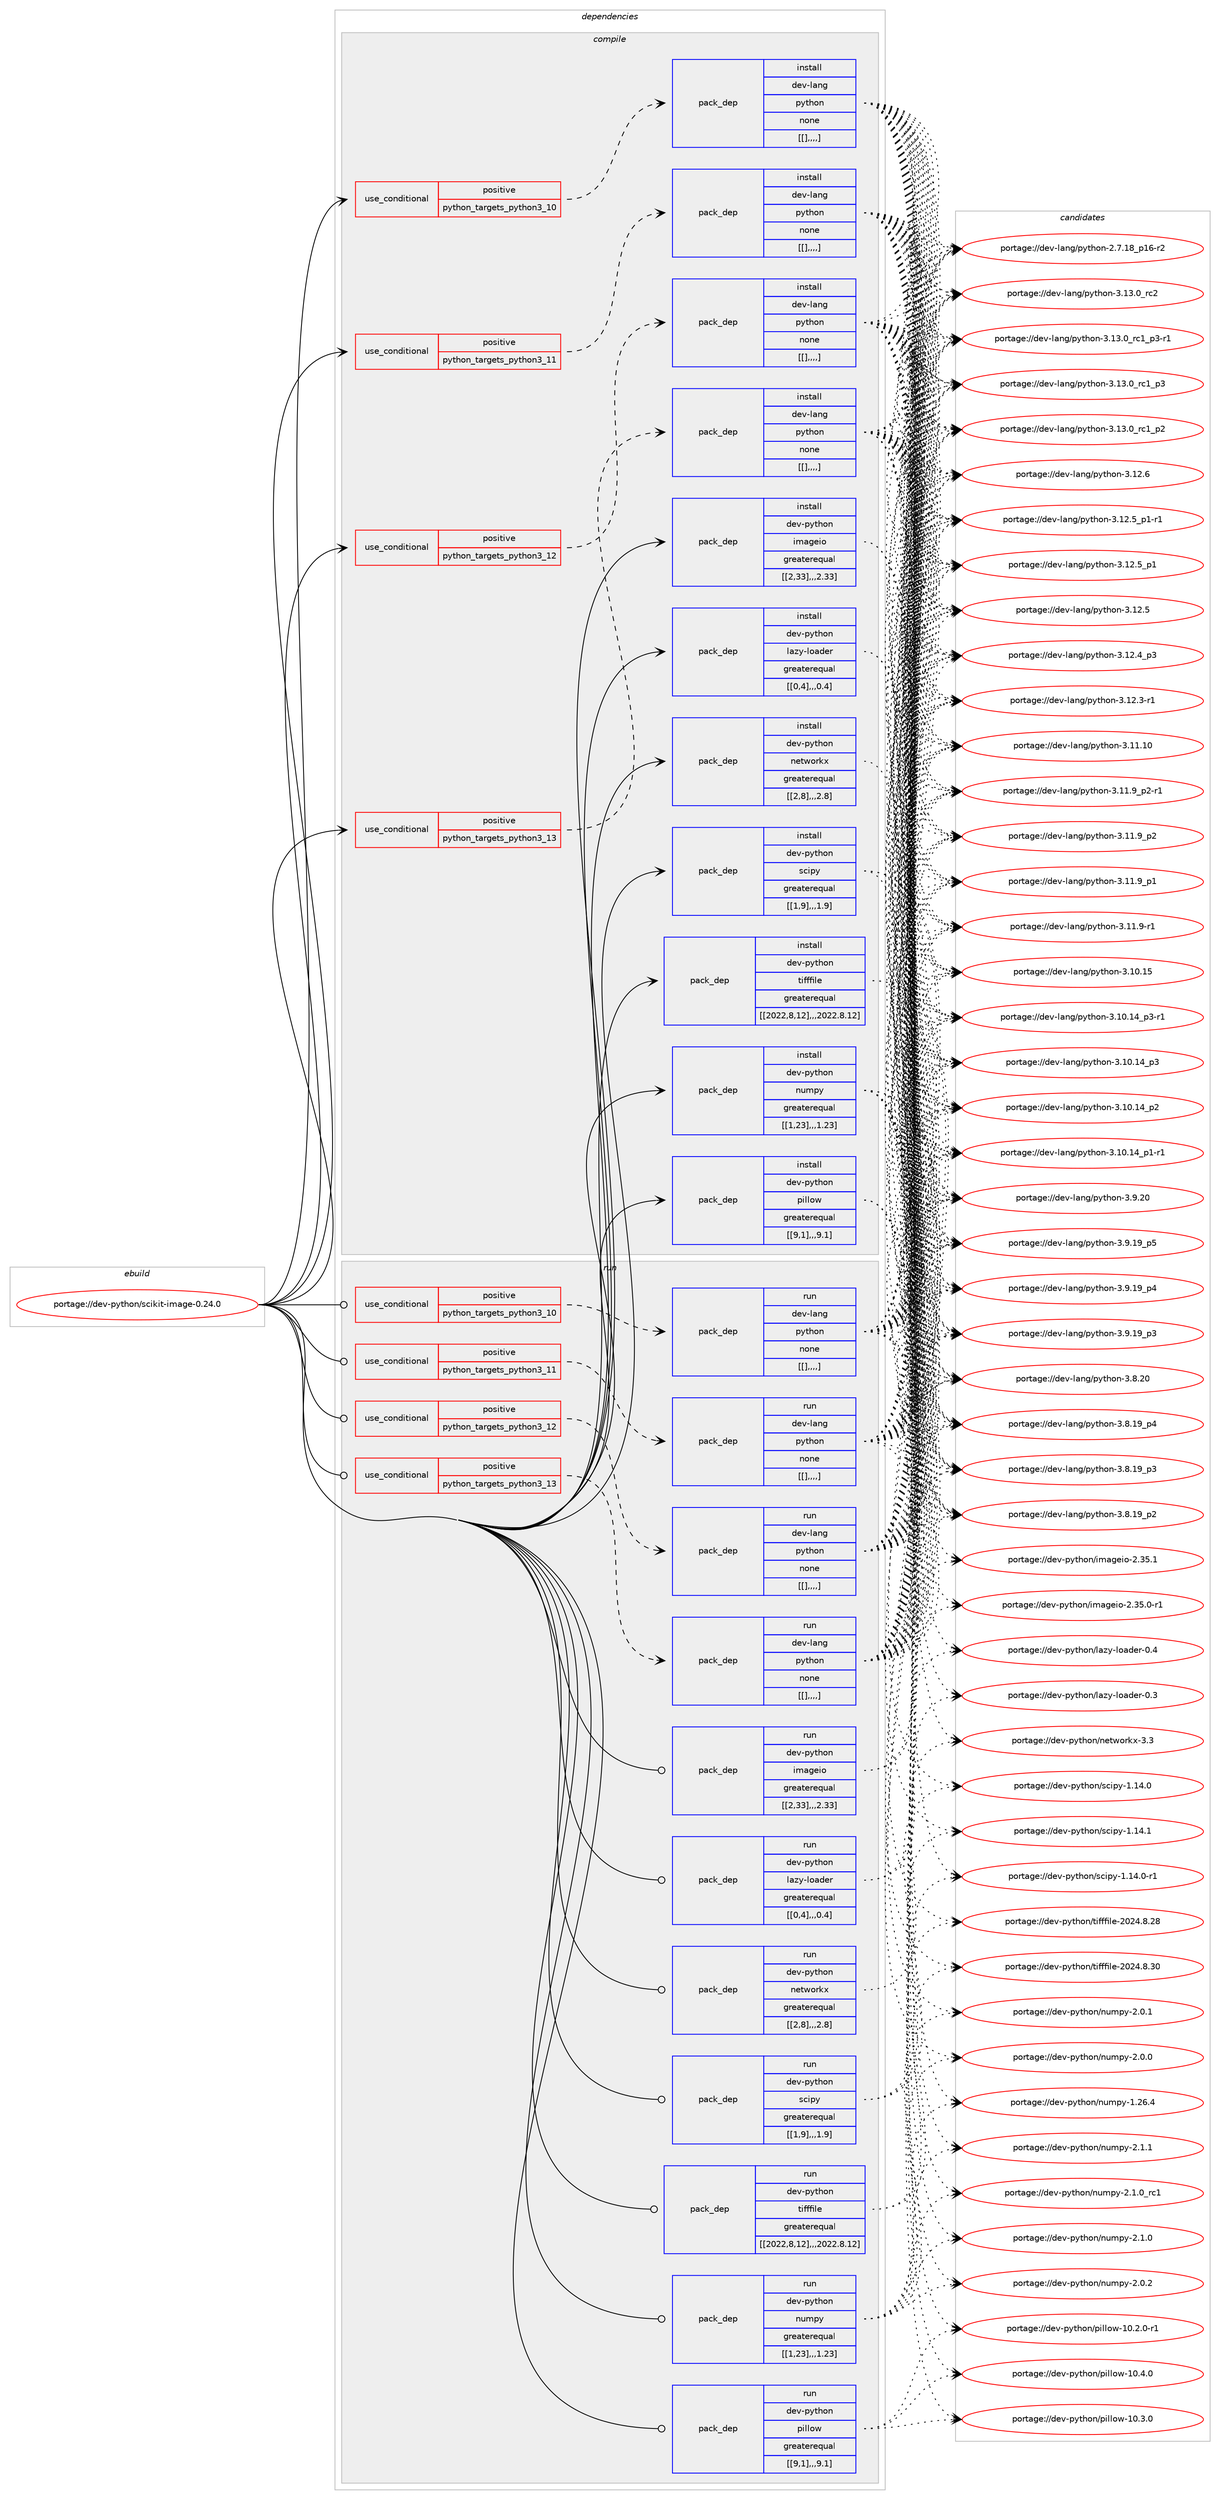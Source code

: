 digraph prolog {

# *************
# Graph options
# *************

newrank=true;
concentrate=true;
compound=true;
graph [rankdir=LR,fontname=Helvetica,fontsize=10,ranksep=1.5];#, ranksep=2.5, nodesep=0.2];
edge  [arrowhead=vee];
node  [fontname=Helvetica,fontsize=10];

# **********
# The ebuild
# **********

subgraph cluster_leftcol {
color=gray;
label=<<i>ebuild</i>>;
id [label="portage://dev-python/scikit-image-0.24.0", color=red, width=4, href="../dev-python/scikit-image-0.24.0.svg"];
}

# ****************
# The dependencies
# ****************

subgraph cluster_midcol {
color=gray;
label=<<i>dependencies</i>>;
subgraph cluster_compile {
fillcolor="#eeeeee";
style=filled;
label=<<i>compile</i>>;
subgraph cond40280 {
dependency164657 [label=<<TABLE BORDER="0" CELLBORDER="1" CELLSPACING="0" CELLPADDING="4"><TR><TD ROWSPAN="3" CELLPADDING="10">use_conditional</TD></TR><TR><TD>positive</TD></TR><TR><TD>python_targets_python3_10</TD></TR></TABLE>>, shape=none, color=red];
subgraph pack123116 {
dependency164658 [label=<<TABLE BORDER="0" CELLBORDER="1" CELLSPACING="0" CELLPADDING="4" WIDTH="220"><TR><TD ROWSPAN="6" CELLPADDING="30">pack_dep</TD></TR><TR><TD WIDTH="110">install</TD></TR><TR><TD>dev-lang</TD></TR><TR><TD>python</TD></TR><TR><TD>none</TD></TR><TR><TD>[[],,,,]</TD></TR></TABLE>>, shape=none, color=blue];
}
dependency164657:e -> dependency164658:w [weight=20,style="dashed",arrowhead="vee"];
}
id:e -> dependency164657:w [weight=20,style="solid",arrowhead="vee"];
subgraph cond40281 {
dependency164659 [label=<<TABLE BORDER="0" CELLBORDER="1" CELLSPACING="0" CELLPADDING="4"><TR><TD ROWSPAN="3" CELLPADDING="10">use_conditional</TD></TR><TR><TD>positive</TD></TR><TR><TD>python_targets_python3_11</TD></TR></TABLE>>, shape=none, color=red];
subgraph pack123117 {
dependency164660 [label=<<TABLE BORDER="0" CELLBORDER="1" CELLSPACING="0" CELLPADDING="4" WIDTH="220"><TR><TD ROWSPAN="6" CELLPADDING="30">pack_dep</TD></TR><TR><TD WIDTH="110">install</TD></TR><TR><TD>dev-lang</TD></TR><TR><TD>python</TD></TR><TR><TD>none</TD></TR><TR><TD>[[],,,,]</TD></TR></TABLE>>, shape=none, color=blue];
}
dependency164659:e -> dependency164660:w [weight=20,style="dashed",arrowhead="vee"];
}
id:e -> dependency164659:w [weight=20,style="solid",arrowhead="vee"];
subgraph cond40282 {
dependency164661 [label=<<TABLE BORDER="0" CELLBORDER="1" CELLSPACING="0" CELLPADDING="4"><TR><TD ROWSPAN="3" CELLPADDING="10">use_conditional</TD></TR><TR><TD>positive</TD></TR><TR><TD>python_targets_python3_12</TD></TR></TABLE>>, shape=none, color=red];
subgraph pack123118 {
dependency164662 [label=<<TABLE BORDER="0" CELLBORDER="1" CELLSPACING="0" CELLPADDING="4" WIDTH="220"><TR><TD ROWSPAN="6" CELLPADDING="30">pack_dep</TD></TR><TR><TD WIDTH="110">install</TD></TR><TR><TD>dev-lang</TD></TR><TR><TD>python</TD></TR><TR><TD>none</TD></TR><TR><TD>[[],,,,]</TD></TR></TABLE>>, shape=none, color=blue];
}
dependency164661:e -> dependency164662:w [weight=20,style="dashed",arrowhead="vee"];
}
id:e -> dependency164661:w [weight=20,style="solid",arrowhead="vee"];
subgraph cond40283 {
dependency164663 [label=<<TABLE BORDER="0" CELLBORDER="1" CELLSPACING="0" CELLPADDING="4"><TR><TD ROWSPAN="3" CELLPADDING="10">use_conditional</TD></TR><TR><TD>positive</TD></TR><TR><TD>python_targets_python3_13</TD></TR></TABLE>>, shape=none, color=red];
subgraph pack123119 {
dependency164664 [label=<<TABLE BORDER="0" CELLBORDER="1" CELLSPACING="0" CELLPADDING="4" WIDTH="220"><TR><TD ROWSPAN="6" CELLPADDING="30">pack_dep</TD></TR><TR><TD WIDTH="110">install</TD></TR><TR><TD>dev-lang</TD></TR><TR><TD>python</TD></TR><TR><TD>none</TD></TR><TR><TD>[[],,,,]</TD></TR></TABLE>>, shape=none, color=blue];
}
dependency164663:e -> dependency164664:w [weight=20,style="dashed",arrowhead="vee"];
}
id:e -> dependency164663:w [weight=20,style="solid",arrowhead="vee"];
subgraph pack123120 {
dependency164665 [label=<<TABLE BORDER="0" CELLBORDER="1" CELLSPACING="0" CELLPADDING="4" WIDTH="220"><TR><TD ROWSPAN="6" CELLPADDING="30">pack_dep</TD></TR><TR><TD WIDTH="110">install</TD></TR><TR><TD>dev-python</TD></TR><TR><TD>imageio</TD></TR><TR><TD>greaterequal</TD></TR><TR><TD>[[2,33],,,2.33]</TD></TR></TABLE>>, shape=none, color=blue];
}
id:e -> dependency164665:w [weight=20,style="solid",arrowhead="vee"];
subgraph pack123121 {
dependency164666 [label=<<TABLE BORDER="0" CELLBORDER="1" CELLSPACING="0" CELLPADDING="4" WIDTH="220"><TR><TD ROWSPAN="6" CELLPADDING="30">pack_dep</TD></TR><TR><TD WIDTH="110">install</TD></TR><TR><TD>dev-python</TD></TR><TR><TD>lazy-loader</TD></TR><TR><TD>greaterequal</TD></TR><TR><TD>[[0,4],,,0.4]</TD></TR></TABLE>>, shape=none, color=blue];
}
id:e -> dependency164666:w [weight=20,style="solid",arrowhead="vee"];
subgraph pack123122 {
dependency164667 [label=<<TABLE BORDER="0" CELLBORDER="1" CELLSPACING="0" CELLPADDING="4" WIDTH="220"><TR><TD ROWSPAN="6" CELLPADDING="30">pack_dep</TD></TR><TR><TD WIDTH="110">install</TD></TR><TR><TD>dev-python</TD></TR><TR><TD>networkx</TD></TR><TR><TD>greaterequal</TD></TR><TR><TD>[[2,8],,,2.8]</TD></TR></TABLE>>, shape=none, color=blue];
}
id:e -> dependency164667:w [weight=20,style="solid",arrowhead="vee"];
subgraph pack123123 {
dependency164668 [label=<<TABLE BORDER="0" CELLBORDER="1" CELLSPACING="0" CELLPADDING="4" WIDTH="220"><TR><TD ROWSPAN="6" CELLPADDING="30">pack_dep</TD></TR><TR><TD WIDTH="110">install</TD></TR><TR><TD>dev-python</TD></TR><TR><TD>numpy</TD></TR><TR><TD>greaterequal</TD></TR><TR><TD>[[1,23],,,1.23]</TD></TR></TABLE>>, shape=none, color=blue];
}
id:e -> dependency164668:w [weight=20,style="solid",arrowhead="vee"];
subgraph pack123124 {
dependency164669 [label=<<TABLE BORDER="0" CELLBORDER="1" CELLSPACING="0" CELLPADDING="4" WIDTH="220"><TR><TD ROWSPAN="6" CELLPADDING="30">pack_dep</TD></TR><TR><TD WIDTH="110">install</TD></TR><TR><TD>dev-python</TD></TR><TR><TD>pillow</TD></TR><TR><TD>greaterequal</TD></TR><TR><TD>[[9,1],,,9.1]</TD></TR></TABLE>>, shape=none, color=blue];
}
id:e -> dependency164669:w [weight=20,style="solid",arrowhead="vee"];
subgraph pack123125 {
dependency164670 [label=<<TABLE BORDER="0" CELLBORDER="1" CELLSPACING="0" CELLPADDING="4" WIDTH="220"><TR><TD ROWSPAN="6" CELLPADDING="30">pack_dep</TD></TR><TR><TD WIDTH="110">install</TD></TR><TR><TD>dev-python</TD></TR><TR><TD>scipy</TD></TR><TR><TD>greaterequal</TD></TR><TR><TD>[[1,9],,,1.9]</TD></TR></TABLE>>, shape=none, color=blue];
}
id:e -> dependency164670:w [weight=20,style="solid",arrowhead="vee"];
subgraph pack123126 {
dependency164671 [label=<<TABLE BORDER="0" CELLBORDER="1" CELLSPACING="0" CELLPADDING="4" WIDTH="220"><TR><TD ROWSPAN="6" CELLPADDING="30">pack_dep</TD></TR><TR><TD WIDTH="110">install</TD></TR><TR><TD>dev-python</TD></TR><TR><TD>tifffile</TD></TR><TR><TD>greaterequal</TD></TR><TR><TD>[[2022,8,12],,,2022.8.12]</TD></TR></TABLE>>, shape=none, color=blue];
}
id:e -> dependency164671:w [weight=20,style="solid",arrowhead="vee"];
}
subgraph cluster_compileandrun {
fillcolor="#eeeeee";
style=filled;
label=<<i>compile and run</i>>;
}
subgraph cluster_run {
fillcolor="#eeeeee";
style=filled;
label=<<i>run</i>>;
subgraph cond40284 {
dependency164672 [label=<<TABLE BORDER="0" CELLBORDER="1" CELLSPACING="0" CELLPADDING="4"><TR><TD ROWSPAN="3" CELLPADDING="10">use_conditional</TD></TR><TR><TD>positive</TD></TR><TR><TD>python_targets_python3_10</TD></TR></TABLE>>, shape=none, color=red];
subgraph pack123127 {
dependency164673 [label=<<TABLE BORDER="0" CELLBORDER="1" CELLSPACING="0" CELLPADDING="4" WIDTH="220"><TR><TD ROWSPAN="6" CELLPADDING="30">pack_dep</TD></TR><TR><TD WIDTH="110">run</TD></TR><TR><TD>dev-lang</TD></TR><TR><TD>python</TD></TR><TR><TD>none</TD></TR><TR><TD>[[],,,,]</TD></TR></TABLE>>, shape=none, color=blue];
}
dependency164672:e -> dependency164673:w [weight=20,style="dashed",arrowhead="vee"];
}
id:e -> dependency164672:w [weight=20,style="solid",arrowhead="odot"];
subgraph cond40285 {
dependency164674 [label=<<TABLE BORDER="0" CELLBORDER="1" CELLSPACING="0" CELLPADDING="4"><TR><TD ROWSPAN="3" CELLPADDING="10">use_conditional</TD></TR><TR><TD>positive</TD></TR><TR><TD>python_targets_python3_11</TD></TR></TABLE>>, shape=none, color=red];
subgraph pack123128 {
dependency164675 [label=<<TABLE BORDER="0" CELLBORDER="1" CELLSPACING="0" CELLPADDING="4" WIDTH="220"><TR><TD ROWSPAN="6" CELLPADDING="30">pack_dep</TD></TR><TR><TD WIDTH="110">run</TD></TR><TR><TD>dev-lang</TD></TR><TR><TD>python</TD></TR><TR><TD>none</TD></TR><TR><TD>[[],,,,]</TD></TR></TABLE>>, shape=none, color=blue];
}
dependency164674:e -> dependency164675:w [weight=20,style="dashed",arrowhead="vee"];
}
id:e -> dependency164674:w [weight=20,style="solid",arrowhead="odot"];
subgraph cond40286 {
dependency164676 [label=<<TABLE BORDER="0" CELLBORDER="1" CELLSPACING="0" CELLPADDING="4"><TR><TD ROWSPAN="3" CELLPADDING="10">use_conditional</TD></TR><TR><TD>positive</TD></TR><TR><TD>python_targets_python3_12</TD></TR></TABLE>>, shape=none, color=red];
subgraph pack123129 {
dependency164677 [label=<<TABLE BORDER="0" CELLBORDER="1" CELLSPACING="0" CELLPADDING="4" WIDTH="220"><TR><TD ROWSPAN="6" CELLPADDING="30">pack_dep</TD></TR><TR><TD WIDTH="110">run</TD></TR><TR><TD>dev-lang</TD></TR><TR><TD>python</TD></TR><TR><TD>none</TD></TR><TR><TD>[[],,,,]</TD></TR></TABLE>>, shape=none, color=blue];
}
dependency164676:e -> dependency164677:w [weight=20,style="dashed",arrowhead="vee"];
}
id:e -> dependency164676:w [weight=20,style="solid",arrowhead="odot"];
subgraph cond40287 {
dependency164678 [label=<<TABLE BORDER="0" CELLBORDER="1" CELLSPACING="0" CELLPADDING="4"><TR><TD ROWSPAN="3" CELLPADDING="10">use_conditional</TD></TR><TR><TD>positive</TD></TR><TR><TD>python_targets_python3_13</TD></TR></TABLE>>, shape=none, color=red];
subgraph pack123130 {
dependency164679 [label=<<TABLE BORDER="0" CELLBORDER="1" CELLSPACING="0" CELLPADDING="4" WIDTH="220"><TR><TD ROWSPAN="6" CELLPADDING="30">pack_dep</TD></TR><TR><TD WIDTH="110">run</TD></TR><TR><TD>dev-lang</TD></TR><TR><TD>python</TD></TR><TR><TD>none</TD></TR><TR><TD>[[],,,,]</TD></TR></TABLE>>, shape=none, color=blue];
}
dependency164678:e -> dependency164679:w [weight=20,style="dashed",arrowhead="vee"];
}
id:e -> dependency164678:w [weight=20,style="solid",arrowhead="odot"];
subgraph pack123131 {
dependency164680 [label=<<TABLE BORDER="0" CELLBORDER="1" CELLSPACING="0" CELLPADDING="4" WIDTH="220"><TR><TD ROWSPAN="6" CELLPADDING="30">pack_dep</TD></TR><TR><TD WIDTH="110">run</TD></TR><TR><TD>dev-python</TD></TR><TR><TD>imageio</TD></TR><TR><TD>greaterequal</TD></TR><TR><TD>[[2,33],,,2.33]</TD></TR></TABLE>>, shape=none, color=blue];
}
id:e -> dependency164680:w [weight=20,style="solid",arrowhead="odot"];
subgraph pack123132 {
dependency164681 [label=<<TABLE BORDER="0" CELLBORDER="1" CELLSPACING="0" CELLPADDING="4" WIDTH="220"><TR><TD ROWSPAN="6" CELLPADDING="30">pack_dep</TD></TR><TR><TD WIDTH="110">run</TD></TR><TR><TD>dev-python</TD></TR><TR><TD>lazy-loader</TD></TR><TR><TD>greaterequal</TD></TR><TR><TD>[[0,4],,,0.4]</TD></TR></TABLE>>, shape=none, color=blue];
}
id:e -> dependency164681:w [weight=20,style="solid",arrowhead="odot"];
subgraph pack123133 {
dependency164682 [label=<<TABLE BORDER="0" CELLBORDER="1" CELLSPACING="0" CELLPADDING="4" WIDTH="220"><TR><TD ROWSPAN="6" CELLPADDING="30">pack_dep</TD></TR><TR><TD WIDTH="110">run</TD></TR><TR><TD>dev-python</TD></TR><TR><TD>networkx</TD></TR><TR><TD>greaterequal</TD></TR><TR><TD>[[2,8],,,2.8]</TD></TR></TABLE>>, shape=none, color=blue];
}
id:e -> dependency164682:w [weight=20,style="solid",arrowhead="odot"];
subgraph pack123134 {
dependency164683 [label=<<TABLE BORDER="0" CELLBORDER="1" CELLSPACING="0" CELLPADDING="4" WIDTH="220"><TR><TD ROWSPAN="6" CELLPADDING="30">pack_dep</TD></TR><TR><TD WIDTH="110">run</TD></TR><TR><TD>dev-python</TD></TR><TR><TD>numpy</TD></TR><TR><TD>greaterequal</TD></TR><TR><TD>[[1,23],,,1.23]</TD></TR></TABLE>>, shape=none, color=blue];
}
id:e -> dependency164683:w [weight=20,style="solid",arrowhead="odot"];
subgraph pack123135 {
dependency164684 [label=<<TABLE BORDER="0" CELLBORDER="1" CELLSPACING="0" CELLPADDING="4" WIDTH="220"><TR><TD ROWSPAN="6" CELLPADDING="30">pack_dep</TD></TR><TR><TD WIDTH="110">run</TD></TR><TR><TD>dev-python</TD></TR><TR><TD>pillow</TD></TR><TR><TD>greaterequal</TD></TR><TR><TD>[[9,1],,,9.1]</TD></TR></TABLE>>, shape=none, color=blue];
}
id:e -> dependency164684:w [weight=20,style="solid",arrowhead="odot"];
subgraph pack123136 {
dependency164685 [label=<<TABLE BORDER="0" CELLBORDER="1" CELLSPACING="0" CELLPADDING="4" WIDTH="220"><TR><TD ROWSPAN="6" CELLPADDING="30">pack_dep</TD></TR><TR><TD WIDTH="110">run</TD></TR><TR><TD>dev-python</TD></TR><TR><TD>scipy</TD></TR><TR><TD>greaterequal</TD></TR><TR><TD>[[1,9],,,1.9]</TD></TR></TABLE>>, shape=none, color=blue];
}
id:e -> dependency164685:w [weight=20,style="solid",arrowhead="odot"];
subgraph pack123137 {
dependency164686 [label=<<TABLE BORDER="0" CELLBORDER="1" CELLSPACING="0" CELLPADDING="4" WIDTH="220"><TR><TD ROWSPAN="6" CELLPADDING="30">pack_dep</TD></TR><TR><TD WIDTH="110">run</TD></TR><TR><TD>dev-python</TD></TR><TR><TD>tifffile</TD></TR><TR><TD>greaterequal</TD></TR><TR><TD>[[2022,8,12],,,2022.8.12]</TD></TR></TABLE>>, shape=none, color=blue];
}
id:e -> dependency164686:w [weight=20,style="solid",arrowhead="odot"];
}
}

# **************
# The candidates
# **************

subgraph cluster_choices {
rank=same;
color=gray;
label=<<i>candidates</i>>;

subgraph choice123116 {
color=black;
nodesep=1;
choice10010111845108971101034711212111610411111045514649514648951149950 [label="portage://dev-lang/python-3.13.0_rc2", color=red, width=4,href="../dev-lang/python-3.13.0_rc2.svg"];
choice1001011184510897110103471121211161041111104551464951464895114994995112514511449 [label="portage://dev-lang/python-3.13.0_rc1_p3-r1", color=red, width=4,href="../dev-lang/python-3.13.0_rc1_p3-r1.svg"];
choice100101118451089711010347112121116104111110455146495146489511499499511251 [label="portage://dev-lang/python-3.13.0_rc1_p3", color=red, width=4,href="../dev-lang/python-3.13.0_rc1_p3.svg"];
choice100101118451089711010347112121116104111110455146495146489511499499511250 [label="portage://dev-lang/python-3.13.0_rc1_p2", color=red, width=4,href="../dev-lang/python-3.13.0_rc1_p2.svg"];
choice10010111845108971101034711212111610411111045514649504654 [label="portage://dev-lang/python-3.12.6", color=red, width=4,href="../dev-lang/python-3.12.6.svg"];
choice1001011184510897110103471121211161041111104551464950465395112494511449 [label="portage://dev-lang/python-3.12.5_p1-r1", color=red, width=4,href="../dev-lang/python-3.12.5_p1-r1.svg"];
choice100101118451089711010347112121116104111110455146495046539511249 [label="portage://dev-lang/python-3.12.5_p1", color=red, width=4,href="../dev-lang/python-3.12.5_p1.svg"];
choice10010111845108971101034711212111610411111045514649504653 [label="portage://dev-lang/python-3.12.5", color=red, width=4,href="../dev-lang/python-3.12.5.svg"];
choice100101118451089711010347112121116104111110455146495046529511251 [label="portage://dev-lang/python-3.12.4_p3", color=red, width=4,href="../dev-lang/python-3.12.4_p3.svg"];
choice100101118451089711010347112121116104111110455146495046514511449 [label="portage://dev-lang/python-3.12.3-r1", color=red, width=4,href="../dev-lang/python-3.12.3-r1.svg"];
choice1001011184510897110103471121211161041111104551464949464948 [label="portage://dev-lang/python-3.11.10", color=red, width=4,href="../dev-lang/python-3.11.10.svg"];
choice1001011184510897110103471121211161041111104551464949465795112504511449 [label="portage://dev-lang/python-3.11.9_p2-r1", color=red, width=4,href="../dev-lang/python-3.11.9_p2-r1.svg"];
choice100101118451089711010347112121116104111110455146494946579511250 [label="portage://dev-lang/python-3.11.9_p2", color=red, width=4,href="../dev-lang/python-3.11.9_p2.svg"];
choice100101118451089711010347112121116104111110455146494946579511249 [label="portage://dev-lang/python-3.11.9_p1", color=red, width=4,href="../dev-lang/python-3.11.9_p1.svg"];
choice100101118451089711010347112121116104111110455146494946574511449 [label="portage://dev-lang/python-3.11.9-r1", color=red, width=4,href="../dev-lang/python-3.11.9-r1.svg"];
choice1001011184510897110103471121211161041111104551464948464953 [label="portage://dev-lang/python-3.10.15", color=red, width=4,href="../dev-lang/python-3.10.15.svg"];
choice100101118451089711010347112121116104111110455146494846495295112514511449 [label="portage://dev-lang/python-3.10.14_p3-r1", color=red, width=4,href="../dev-lang/python-3.10.14_p3-r1.svg"];
choice10010111845108971101034711212111610411111045514649484649529511251 [label="portage://dev-lang/python-3.10.14_p3", color=red, width=4,href="../dev-lang/python-3.10.14_p3.svg"];
choice10010111845108971101034711212111610411111045514649484649529511250 [label="portage://dev-lang/python-3.10.14_p2", color=red, width=4,href="../dev-lang/python-3.10.14_p2.svg"];
choice100101118451089711010347112121116104111110455146494846495295112494511449 [label="portage://dev-lang/python-3.10.14_p1-r1", color=red, width=4,href="../dev-lang/python-3.10.14_p1-r1.svg"];
choice10010111845108971101034711212111610411111045514657465048 [label="portage://dev-lang/python-3.9.20", color=red, width=4,href="../dev-lang/python-3.9.20.svg"];
choice100101118451089711010347112121116104111110455146574649579511253 [label="portage://dev-lang/python-3.9.19_p5", color=red, width=4,href="../dev-lang/python-3.9.19_p5.svg"];
choice100101118451089711010347112121116104111110455146574649579511252 [label="portage://dev-lang/python-3.9.19_p4", color=red, width=4,href="../dev-lang/python-3.9.19_p4.svg"];
choice100101118451089711010347112121116104111110455146574649579511251 [label="portage://dev-lang/python-3.9.19_p3", color=red, width=4,href="../dev-lang/python-3.9.19_p3.svg"];
choice10010111845108971101034711212111610411111045514656465048 [label="portage://dev-lang/python-3.8.20", color=red, width=4,href="../dev-lang/python-3.8.20.svg"];
choice100101118451089711010347112121116104111110455146564649579511252 [label="portage://dev-lang/python-3.8.19_p4", color=red, width=4,href="../dev-lang/python-3.8.19_p4.svg"];
choice100101118451089711010347112121116104111110455146564649579511251 [label="portage://dev-lang/python-3.8.19_p3", color=red, width=4,href="../dev-lang/python-3.8.19_p3.svg"];
choice100101118451089711010347112121116104111110455146564649579511250 [label="portage://dev-lang/python-3.8.19_p2", color=red, width=4,href="../dev-lang/python-3.8.19_p2.svg"];
choice100101118451089711010347112121116104111110455046554649569511249544511450 [label="portage://dev-lang/python-2.7.18_p16-r2", color=red, width=4,href="../dev-lang/python-2.7.18_p16-r2.svg"];
dependency164658:e -> choice10010111845108971101034711212111610411111045514649514648951149950:w [style=dotted,weight="100"];
dependency164658:e -> choice1001011184510897110103471121211161041111104551464951464895114994995112514511449:w [style=dotted,weight="100"];
dependency164658:e -> choice100101118451089711010347112121116104111110455146495146489511499499511251:w [style=dotted,weight="100"];
dependency164658:e -> choice100101118451089711010347112121116104111110455146495146489511499499511250:w [style=dotted,weight="100"];
dependency164658:e -> choice10010111845108971101034711212111610411111045514649504654:w [style=dotted,weight="100"];
dependency164658:e -> choice1001011184510897110103471121211161041111104551464950465395112494511449:w [style=dotted,weight="100"];
dependency164658:e -> choice100101118451089711010347112121116104111110455146495046539511249:w [style=dotted,weight="100"];
dependency164658:e -> choice10010111845108971101034711212111610411111045514649504653:w [style=dotted,weight="100"];
dependency164658:e -> choice100101118451089711010347112121116104111110455146495046529511251:w [style=dotted,weight="100"];
dependency164658:e -> choice100101118451089711010347112121116104111110455146495046514511449:w [style=dotted,weight="100"];
dependency164658:e -> choice1001011184510897110103471121211161041111104551464949464948:w [style=dotted,weight="100"];
dependency164658:e -> choice1001011184510897110103471121211161041111104551464949465795112504511449:w [style=dotted,weight="100"];
dependency164658:e -> choice100101118451089711010347112121116104111110455146494946579511250:w [style=dotted,weight="100"];
dependency164658:e -> choice100101118451089711010347112121116104111110455146494946579511249:w [style=dotted,weight="100"];
dependency164658:e -> choice100101118451089711010347112121116104111110455146494946574511449:w [style=dotted,weight="100"];
dependency164658:e -> choice1001011184510897110103471121211161041111104551464948464953:w [style=dotted,weight="100"];
dependency164658:e -> choice100101118451089711010347112121116104111110455146494846495295112514511449:w [style=dotted,weight="100"];
dependency164658:e -> choice10010111845108971101034711212111610411111045514649484649529511251:w [style=dotted,weight="100"];
dependency164658:e -> choice10010111845108971101034711212111610411111045514649484649529511250:w [style=dotted,weight="100"];
dependency164658:e -> choice100101118451089711010347112121116104111110455146494846495295112494511449:w [style=dotted,weight="100"];
dependency164658:e -> choice10010111845108971101034711212111610411111045514657465048:w [style=dotted,weight="100"];
dependency164658:e -> choice100101118451089711010347112121116104111110455146574649579511253:w [style=dotted,weight="100"];
dependency164658:e -> choice100101118451089711010347112121116104111110455146574649579511252:w [style=dotted,weight="100"];
dependency164658:e -> choice100101118451089711010347112121116104111110455146574649579511251:w [style=dotted,weight="100"];
dependency164658:e -> choice10010111845108971101034711212111610411111045514656465048:w [style=dotted,weight="100"];
dependency164658:e -> choice100101118451089711010347112121116104111110455146564649579511252:w [style=dotted,weight="100"];
dependency164658:e -> choice100101118451089711010347112121116104111110455146564649579511251:w [style=dotted,weight="100"];
dependency164658:e -> choice100101118451089711010347112121116104111110455146564649579511250:w [style=dotted,weight="100"];
dependency164658:e -> choice100101118451089711010347112121116104111110455046554649569511249544511450:w [style=dotted,weight="100"];
}
subgraph choice123117 {
color=black;
nodesep=1;
choice10010111845108971101034711212111610411111045514649514648951149950 [label="portage://dev-lang/python-3.13.0_rc2", color=red, width=4,href="../dev-lang/python-3.13.0_rc2.svg"];
choice1001011184510897110103471121211161041111104551464951464895114994995112514511449 [label="portage://dev-lang/python-3.13.0_rc1_p3-r1", color=red, width=4,href="../dev-lang/python-3.13.0_rc1_p3-r1.svg"];
choice100101118451089711010347112121116104111110455146495146489511499499511251 [label="portage://dev-lang/python-3.13.0_rc1_p3", color=red, width=4,href="../dev-lang/python-3.13.0_rc1_p3.svg"];
choice100101118451089711010347112121116104111110455146495146489511499499511250 [label="portage://dev-lang/python-3.13.0_rc1_p2", color=red, width=4,href="../dev-lang/python-3.13.0_rc1_p2.svg"];
choice10010111845108971101034711212111610411111045514649504654 [label="portage://dev-lang/python-3.12.6", color=red, width=4,href="../dev-lang/python-3.12.6.svg"];
choice1001011184510897110103471121211161041111104551464950465395112494511449 [label="portage://dev-lang/python-3.12.5_p1-r1", color=red, width=4,href="../dev-lang/python-3.12.5_p1-r1.svg"];
choice100101118451089711010347112121116104111110455146495046539511249 [label="portage://dev-lang/python-3.12.5_p1", color=red, width=4,href="../dev-lang/python-3.12.5_p1.svg"];
choice10010111845108971101034711212111610411111045514649504653 [label="portage://dev-lang/python-3.12.5", color=red, width=4,href="../dev-lang/python-3.12.5.svg"];
choice100101118451089711010347112121116104111110455146495046529511251 [label="portage://dev-lang/python-3.12.4_p3", color=red, width=4,href="../dev-lang/python-3.12.4_p3.svg"];
choice100101118451089711010347112121116104111110455146495046514511449 [label="portage://dev-lang/python-3.12.3-r1", color=red, width=4,href="../dev-lang/python-3.12.3-r1.svg"];
choice1001011184510897110103471121211161041111104551464949464948 [label="portage://dev-lang/python-3.11.10", color=red, width=4,href="../dev-lang/python-3.11.10.svg"];
choice1001011184510897110103471121211161041111104551464949465795112504511449 [label="portage://dev-lang/python-3.11.9_p2-r1", color=red, width=4,href="../dev-lang/python-3.11.9_p2-r1.svg"];
choice100101118451089711010347112121116104111110455146494946579511250 [label="portage://dev-lang/python-3.11.9_p2", color=red, width=4,href="../dev-lang/python-3.11.9_p2.svg"];
choice100101118451089711010347112121116104111110455146494946579511249 [label="portage://dev-lang/python-3.11.9_p1", color=red, width=4,href="../dev-lang/python-3.11.9_p1.svg"];
choice100101118451089711010347112121116104111110455146494946574511449 [label="portage://dev-lang/python-3.11.9-r1", color=red, width=4,href="../dev-lang/python-3.11.9-r1.svg"];
choice1001011184510897110103471121211161041111104551464948464953 [label="portage://dev-lang/python-3.10.15", color=red, width=4,href="../dev-lang/python-3.10.15.svg"];
choice100101118451089711010347112121116104111110455146494846495295112514511449 [label="portage://dev-lang/python-3.10.14_p3-r1", color=red, width=4,href="../dev-lang/python-3.10.14_p3-r1.svg"];
choice10010111845108971101034711212111610411111045514649484649529511251 [label="portage://dev-lang/python-3.10.14_p3", color=red, width=4,href="../dev-lang/python-3.10.14_p3.svg"];
choice10010111845108971101034711212111610411111045514649484649529511250 [label="portage://dev-lang/python-3.10.14_p2", color=red, width=4,href="../dev-lang/python-3.10.14_p2.svg"];
choice100101118451089711010347112121116104111110455146494846495295112494511449 [label="portage://dev-lang/python-3.10.14_p1-r1", color=red, width=4,href="../dev-lang/python-3.10.14_p1-r1.svg"];
choice10010111845108971101034711212111610411111045514657465048 [label="portage://dev-lang/python-3.9.20", color=red, width=4,href="../dev-lang/python-3.9.20.svg"];
choice100101118451089711010347112121116104111110455146574649579511253 [label="portage://dev-lang/python-3.9.19_p5", color=red, width=4,href="../dev-lang/python-3.9.19_p5.svg"];
choice100101118451089711010347112121116104111110455146574649579511252 [label="portage://dev-lang/python-3.9.19_p4", color=red, width=4,href="../dev-lang/python-3.9.19_p4.svg"];
choice100101118451089711010347112121116104111110455146574649579511251 [label="portage://dev-lang/python-3.9.19_p3", color=red, width=4,href="../dev-lang/python-3.9.19_p3.svg"];
choice10010111845108971101034711212111610411111045514656465048 [label="portage://dev-lang/python-3.8.20", color=red, width=4,href="../dev-lang/python-3.8.20.svg"];
choice100101118451089711010347112121116104111110455146564649579511252 [label="portage://dev-lang/python-3.8.19_p4", color=red, width=4,href="../dev-lang/python-3.8.19_p4.svg"];
choice100101118451089711010347112121116104111110455146564649579511251 [label="portage://dev-lang/python-3.8.19_p3", color=red, width=4,href="../dev-lang/python-3.8.19_p3.svg"];
choice100101118451089711010347112121116104111110455146564649579511250 [label="portage://dev-lang/python-3.8.19_p2", color=red, width=4,href="../dev-lang/python-3.8.19_p2.svg"];
choice100101118451089711010347112121116104111110455046554649569511249544511450 [label="portage://dev-lang/python-2.7.18_p16-r2", color=red, width=4,href="../dev-lang/python-2.7.18_p16-r2.svg"];
dependency164660:e -> choice10010111845108971101034711212111610411111045514649514648951149950:w [style=dotted,weight="100"];
dependency164660:e -> choice1001011184510897110103471121211161041111104551464951464895114994995112514511449:w [style=dotted,weight="100"];
dependency164660:e -> choice100101118451089711010347112121116104111110455146495146489511499499511251:w [style=dotted,weight="100"];
dependency164660:e -> choice100101118451089711010347112121116104111110455146495146489511499499511250:w [style=dotted,weight="100"];
dependency164660:e -> choice10010111845108971101034711212111610411111045514649504654:w [style=dotted,weight="100"];
dependency164660:e -> choice1001011184510897110103471121211161041111104551464950465395112494511449:w [style=dotted,weight="100"];
dependency164660:e -> choice100101118451089711010347112121116104111110455146495046539511249:w [style=dotted,weight="100"];
dependency164660:e -> choice10010111845108971101034711212111610411111045514649504653:w [style=dotted,weight="100"];
dependency164660:e -> choice100101118451089711010347112121116104111110455146495046529511251:w [style=dotted,weight="100"];
dependency164660:e -> choice100101118451089711010347112121116104111110455146495046514511449:w [style=dotted,weight="100"];
dependency164660:e -> choice1001011184510897110103471121211161041111104551464949464948:w [style=dotted,weight="100"];
dependency164660:e -> choice1001011184510897110103471121211161041111104551464949465795112504511449:w [style=dotted,weight="100"];
dependency164660:e -> choice100101118451089711010347112121116104111110455146494946579511250:w [style=dotted,weight="100"];
dependency164660:e -> choice100101118451089711010347112121116104111110455146494946579511249:w [style=dotted,weight="100"];
dependency164660:e -> choice100101118451089711010347112121116104111110455146494946574511449:w [style=dotted,weight="100"];
dependency164660:e -> choice1001011184510897110103471121211161041111104551464948464953:w [style=dotted,weight="100"];
dependency164660:e -> choice100101118451089711010347112121116104111110455146494846495295112514511449:w [style=dotted,weight="100"];
dependency164660:e -> choice10010111845108971101034711212111610411111045514649484649529511251:w [style=dotted,weight="100"];
dependency164660:e -> choice10010111845108971101034711212111610411111045514649484649529511250:w [style=dotted,weight="100"];
dependency164660:e -> choice100101118451089711010347112121116104111110455146494846495295112494511449:w [style=dotted,weight="100"];
dependency164660:e -> choice10010111845108971101034711212111610411111045514657465048:w [style=dotted,weight="100"];
dependency164660:e -> choice100101118451089711010347112121116104111110455146574649579511253:w [style=dotted,weight="100"];
dependency164660:e -> choice100101118451089711010347112121116104111110455146574649579511252:w [style=dotted,weight="100"];
dependency164660:e -> choice100101118451089711010347112121116104111110455146574649579511251:w [style=dotted,weight="100"];
dependency164660:e -> choice10010111845108971101034711212111610411111045514656465048:w [style=dotted,weight="100"];
dependency164660:e -> choice100101118451089711010347112121116104111110455146564649579511252:w [style=dotted,weight="100"];
dependency164660:e -> choice100101118451089711010347112121116104111110455146564649579511251:w [style=dotted,weight="100"];
dependency164660:e -> choice100101118451089711010347112121116104111110455146564649579511250:w [style=dotted,weight="100"];
dependency164660:e -> choice100101118451089711010347112121116104111110455046554649569511249544511450:w [style=dotted,weight="100"];
}
subgraph choice123118 {
color=black;
nodesep=1;
choice10010111845108971101034711212111610411111045514649514648951149950 [label="portage://dev-lang/python-3.13.0_rc2", color=red, width=4,href="../dev-lang/python-3.13.0_rc2.svg"];
choice1001011184510897110103471121211161041111104551464951464895114994995112514511449 [label="portage://dev-lang/python-3.13.0_rc1_p3-r1", color=red, width=4,href="../dev-lang/python-3.13.0_rc1_p3-r1.svg"];
choice100101118451089711010347112121116104111110455146495146489511499499511251 [label="portage://dev-lang/python-3.13.0_rc1_p3", color=red, width=4,href="../dev-lang/python-3.13.0_rc1_p3.svg"];
choice100101118451089711010347112121116104111110455146495146489511499499511250 [label="portage://dev-lang/python-3.13.0_rc1_p2", color=red, width=4,href="../dev-lang/python-3.13.0_rc1_p2.svg"];
choice10010111845108971101034711212111610411111045514649504654 [label="portage://dev-lang/python-3.12.6", color=red, width=4,href="../dev-lang/python-3.12.6.svg"];
choice1001011184510897110103471121211161041111104551464950465395112494511449 [label="portage://dev-lang/python-3.12.5_p1-r1", color=red, width=4,href="../dev-lang/python-3.12.5_p1-r1.svg"];
choice100101118451089711010347112121116104111110455146495046539511249 [label="portage://dev-lang/python-3.12.5_p1", color=red, width=4,href="../dev-lang/python-3.12.5_p1.svg"];
choice10010111845108971101034711212111610411111045514649504653 [label="portage://dev-lang/python-3.12.5", color=red, width=4,href="../dev-lang/python-3.12.5.svg"];
choice100101118451089711010347112121116104111110455146495046529511251 [label="portage://dev-lang/python-3.12.4_p3", color=red, width=4,href="../dev-lang/python-3.12.4_p3.svg"];
choice100101118451089711010347112121116104111110455146495046514511449 [label="portage://dev-lang/python-3.12.3-r1", color=red, width=4,href="../dev-lang/python-3.12.3-r1.svg"];
choice1001011184510897110103471121211161041111104551464949464948 [label="portage://dev-lang/python-3.11.10", color=red, width=4,href="../dev-lang/python-3.11.10.svg"];
choice1001011184510897110103471121211161041111104551464949465795112504511449 [label="portage://dev-lang/python-3.11.9_p2-r1", color=red, width=4,href="../dev-lang/python-3.11.9_p2-r1.svg"];
choice100101118451089711010347112121116104111110455146494946579511250 [label="portage://dev-lang/python-3.11.9_p2", color=red, width=4,href="../dev-lang/python-3.11.9_p2.svg"];
choice100101118451089711010347112121116104111110455146494946579511249 [label="portage://dev-lang/python-3.11.9_p1", color=red, width=4,href="../dev-lang/python-3.11.9_p1.svg"];
choice100101118451089711010347112121116104111110455146494946574511449 [label="portage://dev-lang/python-3.11.9-r1", color=red, width=4,href="../dev-lang/python-3.11.9-r1.svg"];
choice1001011184510897110103471121211161041111104551464948464953 [label="portage://dev-lang/python-3.10.15", color=red, width=4,href="../dev-lang/python-3.10.15.svg"];
choice100101118451089711010347112121116104111110455146494846495295112514511449 [label="portage://dev-lang/python-3.10.14_p3-r1", color=red, width=4,href="../dev-lang/python-3.10.14_p3-r1.svg"];
choice10010111845108971101034711212111610411111045514649484649529511251 [label="portage://dev-lang/python-3.10.14_p3", color=red, width=4,href="../dev-lang/python-3.10.14_p3.svg"];
choice10010111845108971101034711212111610411111045514649484649529511250 [label="portage://dev-lang/python-3.10.14_p2", color=red, width=4,href="../dev-lang/python-3.10.14_p2.svg"];
choice100101118451089711010347112121116104111110455146494846495295112494511449 [label="portage://dev-lang/python-3.10.14_p1-r1", color=red, width=4,href="../dev-lang/python-3.10.14_p1-r1.svg"];
choice10010111845108971101034711212111610411111045514657465048 [label="portage://dev-lang/python-3.9.20", color=red, width=4,href="../dev-lang/python-3.9.20.svg"];
choice100101118451089711010347112121116104111110455146574649579511253 [label="portage://dev-lang/python-3.9.19_p5", color=red, width=4,href="../dev-lang/python-3.9.19_p5.svg"];
choice100101118451089711010347112121116104111110455146574649579511252 [label="portage://dev-lang/python-3.9.19_p4", color=red, width=4,href="../dev-lang/python-3.9.19_p4.svg"];
choice100101118451089711010347112121116104111110455146574649579511251 [label="portage://dev-lang/python-3.9.19_p3", color=red, width=4,href="../dev-lang/python-3.9.19_p3.svg"];
choice10010111845108971101034711212111610411111045514656465048 [label="portage://dev-lang/python-3.8.20", color=red, width=4,href="../dev-lang/python-3.8.20.svg"];
choice100101118451089711010347112121116104111110455146564649579511252 [label="portage://dev-lang/python-3.8.19_p4", color=red, width=4,href="../dev-lang/python-3.8.19_p4.svg"];
choice100101118451089711010347112121116104111110455146564649579511251 [label="portage://dev-lang/python-3.8.19_p3", color=red, width=4,href="../dev-lang/python-3.8.19_p3.svg"];
choice100101118451089711010347112121116104111110455146564649579511250 [label="portage://dev-lang/python-3.8.19_p2", color=red, width=4,href="../dev-lang/python-3.8.19_p2.svg"];
choice100101118451089711010347112121116104111110455046554649569511249544511450 [label="portage://dev-lang/python-2.7.18_p16-r2", color=red, width=4,href="../dev-lang/python-2.7.18_p16-r2.svg"];
dependency164662:e -> choice10010111845108971101034711212111610411111045514649514648951149950:w [style=dotted,weight="100"];
dependency164662:e -> choice1001011184510897110103471121211161041111104551464951464895114994995112514511449:w [style=dotted,weight="100"];
dependency164662:e -> choice100101118451089711010347112121116104111110455146495146489511499499511251:w [style=dotted,weight="100"];
dependency164662:e -> choice100101118451089711010347112121116104111110455146495146489511499499511250:w [style=dotted,weight="100"];
dependency164662:e -> choice10010111845108971101034711212111610411111045514649504654:w [style=dotted,weight="100"];
dependency164662:e -> choice1001011184510897110103471121211161041111104551464950465395112494511449:w [style=dotted,weight="100"];
dependency164662:e -> choice100101118451089711010347112121116104111110455146495046539511249:w [style=dotted,weight="100"];
dependency164662:e -> choice10010111845108971101034711212111610411111045514649504653:w [style=dotted,weight="100"];
dependency164662:e -> choice100101118451089711010347112121116104111110455146495046529511251:w [style=dotted,weight="100"];
dependency164662:e -> choice100101118451089711010347112121116104111110455146495046514511449:w [style=dotted,weight="100"];
dependency164662:e -> choice1001011184510897110103471121211161041111104551464949464948:w [style=dotted,weight="100"];
dependency164662:e -> choice1001011184510897110103471121211161041111104551464949465795112504511449:w [style=dotted,weight="100"];
dependency164662:e -> choice100101118451089711010347112121116104111110455146494946579511250:w [style=dotted,weight="100"];
dependency164662:e -> choice100101118451089711010347112121116104111110455146494946579511249:w [style=dotted,weight="100"];
dependency164662:e -> choice100101118451089711010347112121116104111110455146494946574511449:w [style=dotted,weight="100"];
dependency164662:e -> choice1001011184510897110103471121211161041111104551464948464953:w [style=dotted,weight="100"];
dependency164662:e -> choice100101118451089711010347112121116104111110455146494846495295112514511449:w [style=dotted,weight="100"];
dependency164662:e -> choice10010111845108971101034711212111610411111045514649484649529511251:w [style=dotted,weight="100"];
dependency164662:e -> choice10010111845108971101034711212111610411111045514649484649529511250:w [style=dotted,weight="100"];
dependency164662:e -> choice100101118451089711010347112121116104111110455146494846495295112494511449:w [style=dotted,weight="100"];
dependency164662:e -> choice10010111845108971101034711212111610411111045514657465048:w [style=dotted,weight="100"];
dependency164662:e -> choice100101118451089711010347112121116104111110455146574649579511253:w [style=dotted,weight="100"];
dependency164662:e -> choice100101118451089711010347112121116104111110455146574649579511252:w [style=dotted,weight="100"];
dependency164662:e -> choice100101118451089711010347112121116104111110455146574649579511251:w [style=dotted,weight="100"];
dependency164662:e -> choice10010111845108971101034711212111610411111045514656465048:w [style=dotted,weight="100"];
dependency164662:e -> choice100101118451089711010347112121116104111110455146564649579511252:w [style=dotted,weight="100"];
dependency164662:e -> choice100101118451089711010347112121116104111110455146564649579511251:w [style=dotted,weight="100"];
dependency164662:e -> choice100101118451089711010347112121116104111110455146564649579511250:w [style=dotted,weight="100"];
dependency164662:e -> choice100101118451089711010347112121116104111110455046554649569511249544511450:w [style=dotted,weight="100"];
}
subgraph choice123119 {
color=black;
nodesep=1;
choice10010111845108971101034711212111610411111045514649514648951149950 [label="portage://dev-lang/python-3.13.0_rc2", color=red, width=4,href="../dev-lang/python-3.13.0_rc2.svg"];
choice1001011184510897110103471121211161041111104551464951464895114994995112514511449 [label="portage://dev-lang/python-3.13.0_rc1_p3-r1", color=red, width=4,href="../dev-lang/python-3.13.0_rc1_p3-r1.svg"];
choice100101118451089711010347112121116104111110455146495146489511499499511251 [label="portage://dev-lang/python-3.13.0_rc1_p3", color=red, width=4,href="../dev-lang/python-3.13.0_rc1_p3.svg"];
choice100101118451089711010347112121116104111110455146495146489511499499511250 [label="portage://dev-lang/python-3.13.0_rc1_p2", color=red, width=4,href="../dev-lang/python-3.13.0_rc1_p2.svg"];
choice10010111845108971101034711212111610411111045514649504654 [label="portage://dev-lang/python-3.12.6", color=red, width=4,href="../dev-lang/python-3.12.6.svg"];
choice1001011184510897110103471121211161041111104551464950465395112494511449 [label="portage://dev-lang/python-3.12.5_p1-r1", color=red, width=4,href="../dev-lang/python-3.12.5_p1-r1.svg"];
choice100101118451089711010347112121116104111110455146495046539511249 [label="portage://dev-lang/python-3.12.5_p1", color=red, width=4,href="../dev-lang/python-3.12.5_p1.svg"];
choice10010111845108971101034711212111610411111045514649504653 [label="portage://dev-lang/python-3.12.5", color=red, width=4,href="../dev-lang/python-3.12.5.svg"];
choice100101118451089711010347112121116104111110455146495046529511251 [label="portage://dev-lang/python-3.12.4_p3", color=red, width=4,href="../dev-lang/python-3.12.4_p3.svg"];
choice100101118451089711010347112121116104111110455146495046514511449 [label="portage://dev-lang/python-3.12.3-r1", color=red, width=4,href="../dev-lang/python-3.12.3-r1.svg"];
choice1001011184510897110103471121211161041111104551464949464948 [label="portage://dev-lang/python-3.11.10", color=red, width=4,href="../dev-lang/python-3.11.10.svg"];
choice1001011184510897110103471121211161041111104551464949465795112504511449 [label="portage://dev-lang/python-3.11.9_p2-r1", color=red, width=4,href="../dev-lang/python-3.11.9_p2-r1.svg"];
choice100101118451089711010347112121116104111110455146494946579511250 [label="portage://dev-lang/python-3.11.9_p2", color=red, width=4,href="../dev-lang/python-3.11.9_p2.svg"];
choice100101118451089711010347112121116104111110455146494946579511249 [label="portage://dev-lang/python-3.11.9_p1", color=red, width=4,href="../dev-lang/python-3.11.9_p1.svg"];
choice100101118451089711010347112121116104111110455146494946574511449 [label="portage://dev-lang/python-3.11.9-r1", color=red, width=4,href="../dev-lang/python-3.11.9-r1.svg"];
choice1001011184510897110103471121211161041111104551464948464953 [label="portage://dev-lang/python-3.10.15", color=red, width=4,href="../dev-lang/python-3.10.15.svg"];
choice100101118451089711010347112121116104111110455146494846495295112514511449 [label="portage://dev-lang/python-3.10.14_p3-r1", color=red, width=4,href="../dev-lang/python-3.10.14_p3-r1.svg"];
choice10010111845108971101034711212111610411111045514649484649529511251 [label="portage://dev-lang/python-3.10.14_p3", color=red, width=4,href="../dev-lang/python-3.10.14_p3.svg"];
choice10010111845108971101034711212111610411111045514649484649529511250 [label="portage://dev-lang/python-3.10.14_p2", color=red, width=4,href="../dev-lang/python-3.10.14_p2.svg"];
choice100101118451089711010347112121116104111110455146494846495295112494511449 [label="portage://dev-lang/python-3.10.14_p1-r1", color=red, width=4,href="../dev-lang/python-3.10.14_p1-r1.svg"];
choice10010111845108971101034711212111610411111045514657465048 [label="portage://dev-lang/python-3.9.20", color=red, width=4,href="../dev-lang/python-3.9.20.svg"];
choice100101118451089711010347112121116104111110455146574649579511253 [label="portage://dev-lang/python-3.9.19_p5", color=red, width=4,href="../dev-lang/python-3.9.19_p5.svg"];
choice100101118451089711010347112121116104111110455146574649579511252 [label="portage://dev-lang/python-3.9.19_p4", color=red, width=4,href="../dev-lang/python-3.9.19_p4.svg"];
choice100101118451089711010347112121116104111110455146574649579511251 [label="portage://dev-lang/python-3.9.19_p3", color=red, width=4,href="../dev-lang/python-3.9.19_p3.svg"];
choice10010111845108971101034711212111610411111045514656465048 [label="portage://dev-lang/python-3.8.20", color=red, width=4,href="../dev-lang/python-3.8.20.svg"];
choice100101118451089711010347112121116104111110455146564649579511252 [label="portage://dev-lang/python-3.8.19_p4", color=red, width=4,href="../dev-lang/python-3.8.19_p4.svg"];
choice100101118451089711010347112121116104111110455146564649579511251 [label="portage://dev-lang/python-3.8.19_p3", color=red, width=4,href="../dev-lang/python-3.8.19_p3.svg"];
choice100101118451089711010347112121116104111110455146564649579511250 [label="portage://dev-lang/python-3.8.19_p2", color=red, width=4,href="../dev-lang/python-3.8.19_p2.svg"];
choice100101118451089711010347112121116104111110455046554649569511249544511450 [label="portage://dev-lang/python-2.7.18_p16-r2", color=red, width=4,href="../dev-lang/python-2.7.18_p16-r2.svg"];
dependency164664:e -> choice10010111845108971101034711212111610411111045514649514648951149950:w [style=dotted,weight="100"];
dependency164664:e -> choice1001011184510897110103471121211161041111104551464951464895114994995112514511449:w [style=dotted,weight="100"];
dependency164664:e -> choice100101118451089711010347112121116104111110455146495146489511499499511251:w [style=dotted,weight="100"];
dependency164664:e -> choice100101118451089711010347112121116104111110455146495146489511499499511250:w [style=dotted,weight="100"];
dependency164664:e -> choice10010111845108971101034711212111610411111045514649504654:w [style=dotted,weight="100"];
dependency164664:e -> choice1001011184510897110103471121211161041111104551464950465395112494511449:w [style=dotted,weight="100"];
dependency164664:e -> choice100101118451089711010347112121116104111110455146495046539511249:w [style=dotted,weight="100"];
dependency164664:e -> choice10010111845108971101034711212111610411111045514649504653:w [style=dotted,weight="100"];
dependency164664:e -> choice100101118451089711010347112121116104111110455146495046529511251:w [style=dotted,weight="100"];
dependency164664:e -> choice100101118451089711010347112121116104111110455146495046514511449:w [style=dotted,weight="100"];
dependency164664:e -> choice1001011184510897110103471121211161041111104551464949464948:w [style=dotted,weight="100"];
dependency164664:e -> choice1001011184510897110103471121211161041111104551464949465795112504511449:w [style=dotted,weight="100"];
dependency164664:e -> choice100101118451089711010347112121116104111110455146494946579511250:w [style=dotted,weight="100"];
dependency164664:e -> choice100101118451089711010347112121116104111110455146494946579511249:w [style=dotted,weight="100"];
dependency164664:e -> choice100101118451089711010347112121116104111110455146494946574511449:w [style=dotted,weight="100"];
dependency164664:e -> choice1001011184510897110103471121211161041111104551464948464953:w [style=dotted,weight="100"];
dependency164664:e -> choice100101118451089711010347112121116104111110455146494846495295112514511449:w [style=dotted,weight="100"];
dependency164664:e -> choice10010111845108971101034711212111610411111045514649484649529511251:w [style=dotted,weight="100"];
dependency164664:e -> choice10010111845108971101034711212111610411111045514649484649529511250:w [style=dotted,weight="100"];
dependency164664:e -> choice100101118451089711010347112121116104111110455146494846495295112494511449:w [style=dotted,weight="100"];
dependency164664:e -> choice10010111845108971101034711212111610411111045514657465048:w [style=dotted,weight="100"];
dependency164664:e -> choice100101118451089711010347112121116104111110455146574649579511253:w [style=dotted,weight="100"];
dependency164664:e -> choice100101118451089711010347112121116104111110455146574649579511252:w [style=dotted,weight="100"];
dependency164664:e -> choice100101118451089711010347112121116104111110455146574649579511251:w [style=dotted,weight="100"];
dependency164664:e -> choice10010111845108971101034711212111610411111045514656465048:w [style=dotted,weight="100"];
dependency164664:e -> choice100101118451089711010347112121116104111110455146564649579511252:w [style=dotted,weight="100"];
dependency164664:e -> choice100101118451089711010347112121116104111110455146564649579511251:w [style=dotted,weight="100"];
dependency164664:e -> choice100101118451089711010347112121116104111110455146564649579511250:w [style=dotted,weight="100"];
dependency164664:e -> choice100101118451089711010347112121116104111110455046554649569511249544511450:w [style=dotted,weight="100"];
}
subgraph choice123120 {
color=black;
nodesep=1;
choice10010111845112121116104111110471051099710310110511145504651534649 [label="portage://dev-python/imageio-2.35.1", color=red, width=4,href="../dev-python/imageio-2.35.1.svg"];
choice100101118451121211161041111104710510997103101105111455046515346484511449 [label="portage://dev-python/imageio-2.35.0-r1", color=red, width=4,href="../dev-python/imageio-2.35.0-r1.svg"];
dependency164665:e -> choice10010111845112121116104111110471051099710310110511145504651534649:w [style=dotted,weight="100"];
dependency164665:e -> choice100101118451121211161041111104710510997103101105111455046515346484511449:w [style=dotted,weight="100"];
}
subgraph choice123121 {
color=black;
nodesep=1;
choice100101118451121211161041111104710897122121451081119710010111445484652 [label="portage://dev-python/lazy-loader-0.4", color=red, width=4,href="../dev-python/lazy-loader-0.4.svg"];
choice100101118451121211161041111104710897122121451081119710010111445484651 [label="portage://dev-python/lazy-loader-0.3", color=red, width=4,href="../dev-python/lazy-loader-0.3.svg"];
dependency164666:e -> choice100101118451121211161041111104710897122121451081119710010111445484652:w [style=dotted,weight="100"];
dependency164666:e -> choice100101118451121211161041111104710897122121451081119710010111445484651:w [style=dotted,weight="100"];
}
subgraph choice123122 {
color=black;
nodesep=1;
choice100101118451121211161041111104711010111611911111410712045514651 [label="portage://dev-python/networkx-3.3", color=red, width=4,href="../dev-python/networkx-3.3.svg"];
dependency164667:e -> choice100101118451121211161041111104711010111611911111410712045514651:w [style=dotted,weight="100"];
}
subgraph choice123123 {
color=black;
nodesep=1;
choice1001011184511212111610411111047110117109112121455046494649 [label="portage://dev-python/numpy-2.1.1", color=red, width=4,href="../dev-python/numpy-2.1.1.svg"];
choice1001011184511212111610411111047110117109112121455046494648951149949 [label="portage://dev-python/numpy-2.1.0_rc1", color=red, width=4,href="../dev-python/numpy-2.1.0_rc1.svg"];
choice1001011184511212111610411111047110117109112121455046494648 [label="portage://dev-python/numpy-2.1.0", color=red, width=4,href="../dev-python/numpy-2.1.0.svg"];
choice1001011184511212111610411111047110117109112121455046484650 [label="portage://dev-python/numpy-2.0.2", color=red, width=4,href="../dev-python/numpy-2.0.2.svg"];
choice1001011184511212111610411111047110117109112121455046484649 [label="portage://dev-python/numpy-2.0.1", color=red, width=4,href="../dev-python/numpy-2.0.1.svg"];
choice1001011184511212111610411111047110117109112121455046484648 [label="portage://dev-python/numpy-2.0.0", color=red, width=4,href="../dev-python/numpy-2.0.0.svg"];
choice100101118451121211161041111104711011710911212145494650544652 [label="portage://dev-python/numpy-1.26.4", color=red, width=4,href="../dev-python/numpy-1.26.4.svg"];
dependency164668:e -> choice1001011184511212111610411111047110117109112121455046494649:w [style=dotted,weight="100"];
dependency164668:e -> choice1001011184511212111610411111047110117109112121455046494648951149949:w [style=dotted,weight="100"];
dependency164668:e -> choice1001011184511212111610411111047110117109112121455046494648:w [style=dotted,weight="100"];
dependency164668:e -> choice1001011184511212111610411111047110117109112121455046484650:w [style=dotted,weight="100"];
dependency164668:e -> choice1001011184511212111610411111047110117109112121455046484649:w [style=dotted,weight="100"];
dependency164668:e -> choice1001011184511212111610411111047110117109112121455046484648:w [style=dotted,weight="100"];
dependency164668:e -> choice100101118451121211161041111104711011710911212145494650544652:w [style=dotted,weight="100"];
}
subgraph choice123124 {
color=black;
nodesep=1;
choice100101118451121211161041111104711210510810811111945494846524648 [label="portage://dev-python/pillow-10.4.0", color=red, width=4,href="../dev-python/pillow-10.4.0.svg"];
choice100101118451121211161041111104711210510810811111945494846514648 [label="portage://dev-python/pillow-10.3.0", color=red, width=4,href="../dev-python/pillow-10.3.0.svg"];
choice1001011184511212111610411111047112105108108111119454948465046484511449 [label="portage://dev-python/pillow-10.2.0-r1", color=red, width=4,href="../dev-python/pillow-10.2.0-r1.svg"];
dependency164669:e -> choice100101118451121211161041111104711210510810811111945494846524648:w [style=dotted,weight="100"];
dependency164669:e -> choice100101118451121211161041111104711210510810811111945494846514648:w [style=dotted,weight="100"];
dependency164669:e -> choice1001011184511212111610411111047112105108108111119454948465046484511449:w [style=dotted,weight="100"];
}
subgraph choice123125 {
color=black;
nodesep=1;
choice10010111845112121116104111110471159910511212145494649524649 [label="portage://dev-python/scipy-1.14.1", color=red, width=4,href="../dev-python/scipy-1.14.1.svg"];
choice100101118451121211161041111104711599105112121454946495246484511449 [label="portage://dev-python/scipy-1.14.0-r1", color=red, width=4,href="../dev-python/scipy-1.14.0-r1.svg"];
choice10010111845112121116104111110471159910511212145494649524648 [label="portage://dev-python/scipy-1.14.0", color=red, width=4,href="../dev-python/scipy-1.14.0.svg"];
dependency164670:e -> choice10010111845112121116104111110471159910511212145494649524649:w [style=dotted,weight="100"];
dependency164670:e -> choice100101118451121211161041111104711599105112121454946495246484511449:w [style=dotted,weight="100"];
dependency164670:e -> choice10010111845112121116104111110471159910511212145494649524648:w [style=dotted,weight="100"];
}
subgraph choice123126 {
color=black;
nodesep=1;
choice100101118451121211161041111104711610510210210210510810145504850524656465148 [label="portage://dev-python/tifffile-2024.8.30", color=red, width=4,href="../dev-python/tifffile-2024.8.30.svg"];
choice100101118451121211161041111104711610510210210210510810145504850524656465056 [label="portage://dev-python/tifffile-2024.8.28", color=red, width=4,href="../dev-python/tifffile-2024.8.28.svg"];
dependency164671:e -> choice100101118451121211161041111104711610510210210210510810145504850524656465148:w [style=dotted,weight="100"];
dependency164671:e -> choice100101118451121211161041111104711610510210210210510810145504850524656465056:w [style=dotted,weight="100"];
}
subgraph choice123127 {
color=black;
nodesep=1;
choice10010111845108971101034711212111610411111045514649514648951149950 [label="portage://dev-lang/python-3.13.0_rc2", color=red, width=4,href="../dev-lang/python-3.13.0_rc2.svg"];
choice1001011184510897110103471121211161041111104551464951464895114994995112514511449 [label="portage://dev-lang/python-3.13.0_rc1_p3-r1", color=red, width=4,href="../dev-lang/python-3.13.0_rc1_p3-r1.svg"];
choice100101118451089711010347112121116104111110455146495146489511499499511251 [label="portage://dev-lang/python-3.13.0_rc1_p3", color=red, width=4,href="../dev-lang/python-3.13.0_rc1_p3.svg"];
choice100101118451089711010347112121116104111110455146495146489511499499511250 [label="portage://dev-lang/python-3.13.0_rc1_p2", color=red, width=4,href="../dev-lang/python-3.13.0_rc1_p2.svg"];
choice10010111845108971101034711212111610411111045514649504654 [label="portage://dev-lang/python-3.12.6", color=red, width=4,href="../dev-lang/python-3.12.6.svg"];
choice1001011184510897110103471121211161041111104551464950465395112494511449 [label="portage://dev-lang/python-3.12.5_p1-r1", color=red, width=4,href="../dev-lang/python-3.12.5_p1-r1.svg"];
choice100101118451089711010347112121116104111110455146495046539511249 [label="portage://dev-lang/python-3.12.5_p1", color=red, width=4,href="../dev-lang/python-3.12.5_p1.svg"];
choice10010111845108971101034711212111610411111045514649504653 [label="portage://dev-lang/python-3.12.5", color=red, width=4,href="../dev-lang/python-3.12.5.svg"];
choice100101118451089711010347112121116104111110455146495046529511251 [label="portage://dev-lang/python-3.12.4_p3", color=red, width=4,href="../dev-lang/python-3.12.4_p3.svg"];
choice100101118451089711010347112121116104111110455146495046514511449 [label="portage://dev-lang/python-3.12.3-r1", color=red, width=4,href="../dev-lang/python-3.12.3-r1.svg"];
choice1001011184510897110103471121211161041111104551464949464948 [label="portage://dev-lang/python-3.11.10", color=red, width=4,href="../dev-lang/python-3.11.10.svg"];
choice1001011184510897110103471121211161041111104551464949465795112504511449 [label="portage://dev-lang/python-3.11.9_p2-r1", color=red, width=4,href="../dev-lang/python-3.11.9_p2-r1.svg"];
choice100101118451089711010347112121116104111110455146494946579511250 [label="portage://dev-lang/python-3.11.9_p2", color=red, width=4,href="../dev-lang/python-3.11.9_p2.svg"];
choice100101118451089711010347112121116104111110455146494946579511249 [label="portage://dev-lang/python-3.11.9_p1", color=red, width=4,href="../dev-lang/python-3.11.9_p1.svg"];
choice100101118451089711010347112121116104111110455146494946574511449 [label="portage://dev-lang/python-3.11.9-r1", color=red, width=4,href="../dev-lang/python-3.11.9-r1.svg"];
choice1001011184510897110103471121211161041111104551464948464953 [label="portage://dev-lang/python-3.10.15", color=red, width=4,href="../dev-lang/python-3.10.15.svg"];
choice100101118451089711010347112121116104111110455146494846495295112514511449 [label="portage://dev-lang/python-3.10.14_p3-r1", color=red, width=4,href="../dev-lang/python-3.10.14_p3-r1.svg"];
choice10010111845108971101034711212111610411111045514649484649529511251 [label="portage://dev-lang/python-3.10.14_p3", color=red, width=4,href="../dev-lang/python-3.10.14_p3.svg"];
choice10010111845108971101034711212111610411111045514649484649529511250 [label="portage://dev-lang/python-3.10.14_p2", color=red, width=4,href="../dev-lang/python-3.10.14_p2.svg"];
choice100101118451089711010347112121116104111110455146494846495295112494511449 [label="portage://dev-lang/python-3.10.14_p1-r1", color=red, width=4,href="../dev-lang/python-3.10.14_p1-r1.svg"];
choice10010111845108971101034711212111610411111045514657465048 [label="portage://dev-lang/python-3.9.20", color=red, width=4,href="../dev-lang/python-3.9.20.svg"];
choice100101118451089711010347112121116104111110455146574649579511253 [label="portage://dev-lang/python-3.9.19_p5", color=red, width=4,href="../dev-lang/python-3.9.19_p5.svg"];
choice100101118451089711010347112121116104111110455146574649579511252 [label="portage://dev-lang/python-3.9.19_p4", color=red, width=4,href="../dev-lang/python-3.9.19_p4.svg"];
choice100101118451089711010347112121116104111110455146574649579511251 [label="portage://dev-lang/python-3.9.19_p3", color=red, width=4,href="../dev-lang/python-3.9.19_p3.svg"];
choice10010111845108971101034711212111610411111045514656465048 [label="portage://dev-lang/python-3.8.20", color=red, width=4,href="../dev-lang/python-3.8.20.svg"];
choice100101118451089711010347112121116104111110455146564649579511252 [label="portage://dev-lang/python-3.8.19_p4", color=red, width=4,href="../dev-lang/python-3.8.19_p4.svg"];
choice100101118451089711010347112121116104111110455146564649579511251 [label="portage://dev-lang/python-3.8.19_p3", color=red, width=4,href="../dev-lang/python-3.8.19_p3.svg"];
choice100101118451089711010347112121116104111110455146564649579511250 [label="portage://dev-lang/python-3.8.19_p2", color=red, width=4,href="../dev-lang/python-3.8.19_p2.svg"];
choice100101118451089711010347112121116104111110455046554649569511249544511450 [label="portage://dev-lang/python-2.7.18_p16-r2", color=red, width=4,href="../dev-lang/python-2.7.18_p16-r2.svg"];
dependency164673:e -> choice10010111845108971101034711212111610411111045514649514648951149950:w [style=dotted,weight="100"];
dependency164673:e -> choice1001011184510897110103471121211161041111104551464951464895114994995112514511449:w [style=dotted,weight="100"];
dependency164673:e -> choice100101118451089711010347112121116104111110455146495146489511499499511251:w [style=dotted,weight="100"];
dependency164673:e -> choice100101118451089711010347112121116104111110455146495146489511499499511250:w [style=dotted,weight="100"];
dependency164673:e -> choice10010111845108971101034711212111610411111045514649504654:w [style=dotted,weight="100"];
dependency164673:e -> choice1001011184510897110103471121211161041111104551464950465395112494511449:w [style=dotted,weight="100"];
dependency164673:e -> choice100101118451089711010347112121116104111110455146495046539511249:w [style=dotted,weight="100"];
dependency164673:e -> choice10010111845108971101034711212111610411111045514649504653:w [style=dotted,weight="100"];
dependency164673:e -> choice100101118451089711010347112121116104111110455146495046529511251:w [style=dotted,weight="100"];
dependency164673:e -> choice100101118451089711010347112121116104111110455146495046514511449:w [style=dotted,weight="100"];
dependency164673:e -> choice1001011184510897110103471121211161041111104551464949464948:w [style=dotted,weight="100"];
dependency164673:e -> choice1001011184510897110103471121211161041111104551464949465795112504511449:w [style=dotted,weight="100"];
dependency164673:e -> choice100101118451089711010347112121116104111110455146494946579511250:w [style=dotted,weight="100"];
dependency164673:e -> choice100101118451089711010347112121116104111110455146494946579511249:w [style=dotted,weight="100"];
dependency164673:e -> choice100101118451089711010347112121116104111110455146494946574511449:w [style=dotted,weight="100"];
dependency164673:e -> choice1001011184510897110103471121211161041111104551464948464953:w [style=dotted,weight="100"];
dependency164673:e -> choice100101118451089711010347112121116104111110455146494846495295112514511449:w [style=dotted,weight="100"];
dependency164673:e -> choice10010111845108971101034711212111610411111045514649484649529511251:w [style=dotted,weight="100"];
dependency164673:e -> choice10010111845108971101034711212111610411111045514649484649529511250:w [style=dotted,weight="100"];
dependency164673:e -> choice100101118451089711010347112121116104111110455146494846495295112494511449:w [style=dotted,weight="100"];
dependency164673:e -> choice10010111845108971101034711212111610411111045514657465048:w [style=dotted,weight="100"];
dependency164673:e -> choice100101118451089711010347112121116104111110455146574649579511253:w [style=dotted,weight="100"];
dependency164673:e -> choice100101118451089711010347112121116104111110455146574649579511252:w [style=dotted,weight="100"];
dependency164673:e -> choice100101118451089711010347112121116104111110455146574649579511251:w [style=dotted,weight="100"];
dependency164673:e -> choice10010111845108971101034711212111610411111045514656465048:w [style=dotted,weight="100"];
dependency164673:e -> choice100101118451089711010347112121116104111110455146564649579511252:w [style=dotted,weight="100"];
dependency164673:e -> choice100101118451089711010347112121116104111110455146564649579511251:w [style=dotted,weight="100"];
dependency164673:e -> choice100101118451089711010347112121116104111110455146564649579511250:w [style=dotted,weight="100"];
dependency164673:e -> choice100101118451089711010347112121116104111110455046554649569511249544511450:w [style=dotted,weight="100"];
}
subgraph choice123128 {
color=black;
nodesep=1;
choice10010111845108971101034711212111610411111045514649514648951149950 [label="portage://dev-lang/python-3.13.0_rc2", color=red, width=4,href="../dev-lang/python-3.13.0_rc2.svg"];
choice1001011184510897110103471121211161041111104551464951464895114994995112514511449 [label="portage://dev-lang/python-3.13.0_rc1_p3-r1", color=red, width=4,href="../dev-lang/python-3.13.0_rc1_p3-r1.svg"];
choice100101118451089711010347112121116104111110455146495146489511499499511251 [label="portage://dev-lang/python-3.13.0_rc1_p3", color=red, width=4,href="../dev-lang/python-3.13.0_rc1_p3.svg"];
choice100101118451089711010347112121116104111110455146495146489511499499511250 [label="portage://dev-lang/python-3.13.0_rc1_p2", color=red, width=4,href="../dev-lang/python-3.13.0_rc1_p2.svg"];
choice10010111845108971101034711212111610411111045514649504654 [label="portage://dev-lang/python-3.12.6", color=red, width=4,href="../dev-lang/python-3.12.6.svg"];
choice1001011184510897110103471121211161041111104551464950465395112494511449 [label="portage://dev-lang/python-3.12.5_p1-r1", color=red, width=4,href="../dev-lang/python-3.12.5_p1-r1.svg"];
choice100101118451089711010347112121116104111110455146495046539511249 [label="portage://dev-lang/python-3.12.5_p1", color=red, width=4,href="../dev-lang/python-3.12.5_p1.svg"];
choice10010111845108971101034711212111610411111045514649504653 [label="portage://dev-lang/python-3.12.5", color=red, width=4,href="../dev-lang/python-3.12.5.svg"];
choice100101118451089711010347112121116104111110455146495046529511251 [label="portage://dev-lang/python-3.12.4_p3", color=red, width=4,href="../dev-lang/python-3.12.4_p3.svg"];
choice100101118451089711010347112121116104111110455146495046514511449 [label="portage://dev-lang/python-3.12.3-r1", color=red, width=4,href="../dev-lang/python-3.12.3-r1.svg"];
choice1001011184510897110103471121211161041111104551464949464948 [label="portage://dev-lang/python-3.11.10", color=red, width=4,href="../dev-lang/python-3.11.10.svg"];
choice1001011184510897110103471121211161041111104551464949465795112504511449 [label="portage://dev-lang/python-3.11.9_p2-r1", color=red, width=4,href="../dev-lang/python-3.11.9_p2-r1.svg"];
choice100101118451089711010347112121116104111110455146494946579511250 [label="portage://dev-lang/python-3.11.9_p2", color=red, width=4,href="../dev-lang/python-3.11.9_p2.svg"];
choice100101118451089711010347112121116104111110455146494946579511249 [label="portage://dev-lang/python-3.11.9_p1", color=red, width=4,href="../dev-lang/python-3.11.9_p1.svg"];
choice100101118451089711010347112121116104111110455146494946574511449 [label="portage://dev-lang/python-3.11.9-r1", color=red, width=4,href="../dev-lang/python-3.11.9-r1.svg"];
choice1001011184510897110103471121211161041111104551464948464953 [label="portage://dev-lang/python-3.10.15", color=red, width=4,href="../dev-lang/python-3.10.15.svg"];
choice100101118451089711010347112121116104111110455146494846495295112514511449 [label="portage://dev-lang/python-3.10.14_p3-r1", color=red, width=4,href="../dev-lang/python-3.10.14_p3-r1.svg"];
choice10010111845108971101034711212111610411111045514649484649529511251 [label="portage://dev-lang/python-3.10.14_p3", color=red, width=4,href="../dev-lang/python-3.10.14_p3.svg"];
choice10010111845108971101034711212111610411111045514649484649529511250 [label="portage://dev-lang/python-3.10.14_p2", color=red, width=4,href="../dev-lang/python-3.10.14_p2.svg"];
choice100101118451089711010347112121116104111110455146494846495295112494511449 [label="portage://dev-lang/python-3.10.14_p1-r1", color=red, width=4,href="../dev-lang/python-3.10.14_p1-r1.svg"];
choice10010111845108971101034711212111610411111045514657465048 [label="portage://dev-lang/python-3.9.20", color=red, width=4,href="../dev-lang/python-3.9.20.svg"];
choice100101118451089711010347112121116104111110455146574649579511253 [label="portage://dev-lang/python-3.9.19_p5", color=red, width=4,href="../dev-lang/python-3.9.19_p5.svg"];
choice100101118451089711010347112121116104111110455146574649579511252 [label="portage://dev-lang/python-3.9.19_p4", color=red, width=4,href="../dev-lang/python-3.9.19_p4.svg"];
choice100101118451089711010347112121116104111110455146574649579511251 [label="portage://dev-lang/python-3.9.19_p3", color=red, width=4,href="../dev-lang/python-3.9.19_p3.svg"];
choice10010111845108971101034711212111610411111045514656465048 [label="portage://dev-lang/python-3.8.20", color=red, width=4,href="../dev-lang/python-3.8.20.svg"];
choice100101118451089711010347112121116104111110455146564649579511252 [label="portage://dev-lang/python-3.8.19_p4", color=red, width=4,href="../dev-lang/python-3.8.19_p4.svg"];
choice100101118451089711010347112121116104111110455146564649579511251 [label="portage://dev-lang/python-3.8.19_p3", color=red, width=4,href="../dev-lang/python-3.8.19_p3.svg"];
choice100101118451089711010347112121116104111110455146564649579511250 [label="portage://dev-lang/python-3.8.19_p2", color=red, width=4,href="../dev-lang/python-3.8.19_p2.svg"];
choice100101118451089711010347112121116104111110455046554649569511249544511450 [label="portage://dev-lang/python-2.7.18_p16-r2", color=red, width=4,href="../dev-lang/python-2.7.18_p16-r2.svg"];
dependency164675:e -> choice10010111845108971101034711212111610411111045514649514648951149950:w [style=dotted,weight="100"];
dependency164675:e -> choice1001011184510897110103471121211161041111104551464951464895114994995112514511449:w [style=dotted,weight="100"];
dependency164675:e -> choice100101118451089711010347112121116104111110455146495146489511499499511251:w [style=dotted,weight="100"];
dependency164675:e -> choice100101118451089711010347112121116104111110455146495146489511499499511250:w [style=dotted,weight="100"];
dependency164675:e -> choice10010111845108971101034711212111610411111045514649504654:w [style=dotted,weight="100"];
dependency164675:e -> choice1001011184510897110103471121211161041111104551464950465395112494511449:w [style=dotted,weight="100"];
dependency164675:e -> choice100101118451089711010347112121116104111110455146495046539511249:w [style=dotted,weight="100"];
dependency164675:e -> choice10010111845108971101034711212111610411111045514649504653:w [style=dotted,weight="100"];
dependency164675:e -> choice100101118451089711010347112121116104111110455146495046529511251:w [style=dotted,weight="100"];
dependency164675:e -> choice100101118451089711010347112121116104111110455146495046514511449:w [style=dotted,weight="100"];
dependency164675:e -> choice1001011184510897110103471121211161041111104551464949464948:w [style=dotted,weight="100"];
dependency164675:e -> choice1001011184510897110103471121211161041111104551464949465795112504511449:w [style=dotted,weight="100"];
dependency164675:e -> choice100101118451089711010347112121116104111110455146494946579511250:w [style=dotted,weight="100"];
dependency164675:e -> choice100101118451089711010347112121116104111110455146494946579511249:w [style=dotted,weight="100"];
dependency164675:e -> choice100101118451089711010347112121116104111110455146494946574511449:w [style=dotted,weight="100"];
dependency164675:e -> choice1001011184510897110103471121211161041111104551464948464953:w [style=dotted,weight="100"];
dependency164675:e -> choice100101118451089711010347112121116104111110455146494846495295112514511449:w [style=dotted,weight="100"];
dependency164675:e -> choice10010111845108971101034711212111610411111045514649484649529511251:w [style=dotted,weight="100"];
dependency164675:e -> choice10010111845108971101034711212111610411111045514649484649529511250:w [style=dotted,weight="100"];
dependency164675:e -> choice100101118451089711010347112121116104111110455146494846495295112494511449:w [style=dotted,weight="100"];
dependency164675:e -> choice10010111845108971101034711212111610411111045514657465048:w [style=dotted,weight="100"];
dependency164675:e -> choice100101118451089711010347112121116104111110455146574649579511253:w [style=dotted,weight="100"];
dependency164675:e -> choice100101118451089711010347112121116104111110455146574649579511252:w [style=dotted,weight="100"];
dependency164675:e -> choice100101118451089711010347112121116104111110455146574649579511251:w [style=dotted,weight="100"];
dependency164675:e -> choice10010111845108971101034711212111610411111045514656465048:w [style=dotted,weight="100"];
dependency164675:e -> choice100101118451089711010347112121116104111110455146564649579511252:w [style=dotted,weight="100"];
dependency164675:e -> choice100101118451089711010347112121116104111110455146564649579511251:w [style=dotted,weight="100"];
dependency164675:e -> choice100101118451089711010347112121116104111110455146564649579511250:w [style=dotted,weight="100"];
dependency164675:e -> choice100101118451089711010347112121116104111110455046554649569511249544511450:w [style=dotted,weight="100"];
}
subgraph choice123129 {
color=black;
nodesep=1;
choice10010111845108971101034711212111610411111045514649514648951149950 [label="portage://dev-lang/python-3.13.0_rc2", color=red, width=4,href="../dev-lang/python-3.13.0_rc2.svg"];
choice1001011184510897110103471121211161041111104551464951464895114994995112514511449 [label="portage://dev-lang/python-3.13.0_rc1_p3-r1", color=red, width=4,href="../dev-lang/python-3.13.0_rc1_p3-r1.svg"];
choice100101118451089711010347112121116104111110455146495146489511499499511251 [label="portage://dev-lang/python-3.13.0_rc1_p3", color=red, width=4,href="../dev-lang/python-3.13.0_rc1_p3.svg"];
choice100101118451089711010347112121116104111110455146495146489511499499511250 [label="portage://dev-lang/python-3.13.0_rc1_p2", color=red, width=4,href="../dev-lang/python-3.13.0_rc1_p2.svg"];
choice10010111845108971101034711212111610411111045514649504654 [label="portage://dev-lang/python-3.12.6", color=red, width=4,href="../dev-lang/python-3.12.6.svg"];
choice1001011184510897110103471121211161041111104551464950465395112494511449 [label="portage://dev-lang/python-3.12.5_p1-r1", color=red, width=4,href="../dev-lang/python-3.12.5_p1-r1.svg"];
choice100101118451089711010347112121116104111110455146495046539511249 [label="portage://dev-lang/python-3.12.5_p1", color=red, width=4,href="../dev-lang/python-3.12.5_p1.svg"];
choice10010111845108971101034711212111610411111045514649504653 [label="portage://dev-lang/python-3.12.5", color=red, width=4,href="../dev-lang/python-3.12.5.svg"];
choice100101118451089711010347112121116104111110455146495046529511251 [label="portage://dev-lang/python-3.12.4_p3", color=red, width=4,href="../dev-lang/python-3.12.4_p3.svg"];
choice100101118451089711010347112121116104111110455146495046514511449 [label="portage://dev-lang/python-3.12.3-r1", color=red, width=4,href="../dev-lang/python-3.12.3-r1.svg"];
choice1001011184510897110103471121211161041111104551464949464948 [label="portage://dev-lang/python-3.11.10", color=red, width=4,href="../dev-lang/python-3.11.10.svg"];
choice1001011184510897110103471121211161041111104551464949465795112504511449 [label="portage://dev-lang/python-3.11.9_p2-r1", color=red, width=4,href="../dev-lang/python-3.11.9_p2-r1.svg"];
choice100101118451089711010347112121116104111110455146494946579511250 [label="portage://dev-lang/python-3.11.9_p2", color=red, width=4,href="../dev-lang/python-3.11.9_p2.svg"];
choice100101118451089711010347112121116104111110455146494946579511249 [label="portage://dev-lang/python-3.11.9_p1", color=red, width=4,href="../dev-lang/python-3.11.9_p1.svg"];
choice100101118451089711010347112121116104111110455146494946574511449 [label="portage://dev-lang/python-3.11.9-r1", color=red, width=4,href="../dev-lang/python-3.11.9-r1.svg"];
choice1001011184510897110103471121211161041111104551464948464953 [label="portage://dev-lang/python-3.10.15", color=red, width=4,href="../dev-lang/python-3.10.15.svg"];
choice100101118451089711010347112121116104111110455146494846495295112514511449 [label="portage://dev-lang/python-3.10.14_p3-r1", color=red, width=4,href="../dev-lang/python-3.10.14_p3-r1.svg"];
choice10010111845108971101034711212111610411111045514649484649529511251 [label="portage://dev-lang/python-3.10.14_p3", color=red, width=4,href="../dev-lang/python-3.10.14_p3.svg"];
choice10010111845108971101034711212111610411111045514649484649529511250 [label="portage://dev-lang/python-3.10.14_p2", color=red, width=4,href="../dev-lang/python-3.10.14_p2.svg"];
choice100101118451089711010347112121116104111110455146494846495295112494511449 [label="portage://dev-lang/python-3.10.14_p1-r1", color=red, width=4,href="../dev-lang/python-3.10.14_p1-r1.svg"];
choice10010111845108971101034711212111610411111045514657465048 [label="portage://dev-lang/python-3.9.20", color=red, width=4,href="../dev-lang/python-3.9.20.svg"];
choice100101118451089711010347112121116104111110455146574649579511253 [label="portage://dev-lang/python-3.9.19_p5", color=red, width=4,href="../dev-lang/python-3.9.19_p5.svg"];
choice100101118451089711010347112121116104111110455146574649579511252 [label="portage://dev-lang/python-3.9.19_p4", color=red, width=4,href="../dev-lang/python-3.9.19_p4.svg"];
choice100101118451089711010347112121116104111110455146574649579511251 [label="portage://dev-lang/python-3.9.19_p3", color=red, width=4,href="../dev-lang/python-3.9.19_p3.svg"];
choice10010111845108971101034711212111610411111045514656465048 [label="portage://dev-lang/python-3.8.20", color=red, width=4,href="../dev-lang/python-3.8.20.svg"];
choice100101118451089711010347112121116104111110455146564649579511252 [label="portage://dev-lang/python-3.8.19_p4", color=red, width=4,href="../dev-lang/python-3.8.19_p4.svg"];
choice100101118451089711010347112121116104111110455146564649579511251 [label="portage://dev-lang/python-3.8.19_p3", color=red, width=4,href="../dev-lang/python-3.8.19_p3.svg"];
choice100101118451089711010347112121116104111110455146564649579511250 [label="portage://dev-lang/python-3.8.19_p2", color=red, width=4,href="../dev-lang/python-3.8.19_p2.svg"];
choice100101118451089711010347112121116104111110455046554649569511249544511450 [label="portage://dev-lang/python-2.7.18_p16-r2", color=red, width=4,href="../dev-lang/python-2.7.18_p16-r2.svg"];
dependency164677:e -> choice10010111845108971101034711212111610411111045514649514648951149950:w [style=dotted,weight="100"];
dependency164677:e -> choice1001011184510897110103471121211161041111104551464951464895114994995112514511449:w [style=dotted,weight="100"];
dependency164677:e -> choice100101118451089711010347112121116104111110455146495146489511499499511251:w [style=dotted,weight="100"];
dependency164677:e -> choice100101118451089711010347112121116104111110455146495146489511499499511250:w [style=dotted,weight="100"];
dependency164677:e -> choice10010111845108971101034711212111610411111045514649504654:w [style=dotted,weight="100"];
dependency164677:e -> choice1001011184510897110103471121211161041111104551464950465395112494511449:w [style=dotted,weight="100"];
dependency164677:e -> choice100101118451089711010347112121116104111110455146495046539511249:w [style=dotted,weight="100"];
dependency164677:e -> choice10010111845108971101034711212111610411111045514649504653:w [style=dotted,weight="100"];
dependency164677:e -> choice100101118451089711010347112121116104111110455146495046529511251:w [style=dotted,weight="100"];
dependency164677:e -> choice100101118451089711010347112121116104111110455146495046514511449:w [style=dotted,weight="100"];
dependency164677:e -> choice1001011184510897110103471121211161041111104551464949464948:w [style=dotted,weight="100"];
dependency164677:e -> choice1001011184510897110103471121211161041111104551464949465795112504511449:w [style=dotted,weight="100"];
dependency164677:e -> choice100101118451089711010347112121116104111110455146494946579511250:w [style=dotted,weight="100"];
dependency164677:e -> choice100101118451089711010347112121116104111110455146494946579511249:w [style=dotted,weight="100"];
dependency164677:e -> choice100101118451089711010347112121116104111110455146494946574511449:w [style=dotted,weight="100"];
dependency164677:e -> choice1001011184510897110103471121211161041111104551464948464953:w [style=dotted,weight="100"];
dependency164677:e -> choice100101118451089711010347112121116104111110455146494846495295112514511449:w [style=dotted,weight="100"];
dependency164677:e -> choice10010111845108971101034711212111610411111045514649484649529511251:w [style=dotted,weight="100"];
dependency164677:e -> choice10010111845108971101034711212111610411111045514649484649529511250:w [style=dotted,weight="100"];
dependency164677:e -> choice100101118451089711010347112121116104111110455146494846495295112494511449:w [style=dotted,weight="100"];
dependency164677:e -> choice10010111845108971101034711212111610411111045514657465048:w [style=dotted,weight="100"];
dependency164677:e -> choice100101118451089711010347112121116104111110455146574649579511253:w [style=dotted,weight="100"];
dependency164677:e -> choice100101118451089711010347112121116104111110455146574649579511252:w [style=dotted,weight="100"];
dependency164677:e -> choice100101118451089711010347112121116104111110455146574649579511251:w [style=dotted,weight="100"];
dependency164677:e -> choice10010111845108971101034711212111610411111045514656465048:w [style=dotted,weight="100"];
dependency164677:e -> choice100101118451089711010347112121116104111110455146564649579511252:w [style=dotted,weight="100"];
dependency164677:e -> choice100101118451089711010347112121116104111110455146564649579511251:w [style=dotted,weight="100"];
dependency164677:e -> choice100101118451089711010347112121116104111110455146564649579511250:w [style=dotted,weight="100"];
dependency164677:e -> choice100101118451089711010347112121116104111110455046554649569511249544511450:w [style=dotted,weight="100"];
}
subgraph choice123130 {
color=black;
nodesep=1;
choice10010111845108971101034711212111610411111045514649514648951149950 [label="portage://dev-lang/python-3.13.0_rc2", color=red, width=4,href="../dev-lang/python-3.13.0_rc2.svg"];
choice1001011184510897110103471121211161041111104551464951464895114994995112514511449 [label="portage://dev-lang/python-3.13.0_rc1_p3-r1", color=red, width=4,href="../dev-lang/python-3.13.0_rc1_p3-r1.svg"];
choice100101118451089711010347112121116104111110455146495146489511499499511251 [label="portage://dev-lang/python-3.13.0_rc1_p3", color=red, width=4,href="../dev-lang/python-3.13.0_rc1_p3.svg"];
choice100101118451089711010347112121116104111110455146495146489511499499511250 [label="portage://dev-lang/python-3.13.0_rc1_p2", color=red, width=4,href="../dev-lang/python-3.13.0_rc1_p2.svg"];
choice10010111845108971101034711212111610411111045514649504654 [label="portage://dev-lang/python-3.12.6", color=red, width=4,href="../dev-lang/python-3.12.6.svg"];
choice1001011184510897110103471121211161041111104551464950465395112494511449 [label="portage://dev-lang/python-3.12.5_p1-r1", color=red, width=4,href="../dev-lang/python-3.12.5_p1-r1.svg"];
choice100101118451089711010347112121116104111110455146495046539511249 [label="portage://dev-lang/python-3.12.5_p1", color=red, width=4,href="../dev-lang/python-3.12.5_p1.svg"];
choice10010111845108971101034711212111610411111045514649504653 [label="portage://dev-lang/python-3.12.5", color=red, width=4,href="../dev-lang/python-3.12.5.svg"];
choice100101118451089711010347112121116104111110455146495046529511251 [label="portage://dev-lang/python-3.12.4_p3", color=red, width=4,href="../dev-lang/python-3.12.4_p3.svg"];
choice100101118451089711010347112121116104111110455146495046514511449 [label="portage://dev-lang/python-3.12.3-r1", color=red, width=4,href="../dev-lang/python-3.12.3-r1.svg"];
choice1001011184510897110103471121211161041111104551464949464948 [label="portage://dev-lang/python-3.11.10", color=red, width=4,href="../dev-lang/python-3.11.10.svg"];
choice1001011184510897110103471121211161041111104551464949465795112504511449 [label="portage://dev-lang/python-3.11.9_p2-r1", color=red, width=4,href="../dev-lang/python-3.11.9_p2-r1.svg"];
choice100101118451089711010347112121116104111110455146494946579511250 [label="portage://dev-lang/python-3.11.9_p2", color=red, width=4,href="../dev-lang/python-3.11.9_p2.svg"];
choice100101118451089711010347112121116104111110455146494946579511249 [label="portage://dev-lang/python-3.11.9_p1", color=red, width=4,href="../dev-lang/python-3.11.9_p1.svg"];
choice100101118451089711010347112121116104111110455146494946574511449 [label="portage://dev-lang/python-3.11.9-r1", color=red, width=4,href="../dev-lang/python-3.11.9-r1.svg"];
choice1001011184510897110103471121211161041111104551464948464953 [label="portage://dev-lang/python-3.10.15", color=red, width=4,href="../dev-lang/python-3.10.15.svg"];
choice100101118451089711010347112121116104111110455146494846495295112514511449 [label="portage://dev-lang/python-3.10.14_p3-r1", color=red, width=4,href="../dev-lang/python-3.10.14_p3-r1.svg"];
choice10010111845108971101034711212111610411111045514649484649529511251 [label="portage://dev-lang/python-3.10.14_p3", color=red, width=4,href="../dev-lang/python-3.10.14_p3.svg"];
choice10010111845108971101034711212111610411111045514649484649529511250 [label="portage://dev-lang/python-3.10.14_p2", color=red, width=4,href="../dev-lang/python-3.10.14_p2.svg"];
choice100101118451089711010347112121116104111110455146494846495295112494511449 [label="portage://dev-lang/python-3.10.14_p1-r1", color=red, width=4,href="../dev-lang/python-3.10.14_p1-r1.svg"];
choice10010111845108971101034711212111610411111045514657465048 [label="portage://dev-lang/python-3.9.20", color=red, width=4,href="../dev-lang/python-3.9.20.svg"];
choice100101118451089711010347112121116104111110455146574649579511253 [label="portage://dev-lang/python-3.9.19_p5", color=red, width=4,href="../dev-lang/python-3.9.19_p5.svg"];
choice100101118451089711010347112121116104111110455146574649579511252 [label="portage://dev-lang/python-3.9.19_p4", color=red, width=4,href="../dev-lang/python-3.9.19_p4.svg"];
choice100101118451089711010347112121116104111110455146574649579511251 [label="portage://dev-lang/python-3.9.19_p3", color=red, width=4,href="../dev-lang/python-3.9.19_p3.svg"];
choice10010111845108971101034711212111610411111045514656465048 [label="portage://dev-lang/python-3.8.20", color=red, width=4,href="../dev-lang/python-3.8.20.svg"];
choice100101118451089711010347112121116104111110455146564649579511252 [label="portage://dev-lang/python-3.8.19_p4", color=red, width=4,href="../dev-lang/python-3.8.19_p4.svg"];
choice100101118451089711010347112121116104111110455146564649579511251 [label="portage://dev-lang/python-3.8.19_p3", color=red, width=4,href="../dev-lang/python-3.8.19_p3.svg"];
choice100101118451089711010347112121116104111110455146564649579511250 [label="portage://dev-lang/python-3.8.19_p2", color=red, width=4,href="../dev-lang/python-3.8.19_p2.svg"];
choice100101118451089711010347112121116104111110455046554649569511249544511450 [label="portage://dev-lang/python-2.7.18_p16-r2", color=red, width=4,href="../dev-lang/python-2.7.18_p16-r2.svg"];
dependency164679:e -> choice10010111845108971101034711212111610411111045514649514648951149950:w [style=dotted,weight="100"];
dependency164679:e -> choice1001011184510897110103471121211161041111104551464951464895114994995112514511449:w [style=dotted,weight="100"];
dependency164679:e -> choice100101118451089711010347112121116104111110455146495146489511499499511251:w [style=dotted,weight="100"];
dependency164679:e -> choice100101118451089711010347112121116104111110455146495146489511499499511250:w [style=dotted,weight="100"];
dependency164679:e -> choice10010111845108971101034711212111610411111045514649504654:w [style=dotted,weight="100"];
dependency164679:e -> choice1001011184510897110103471121211161041111104551464950465395112494511449:w [style=dotted,weight="100"];
dependency164679:e -> choice100101118451089711010347112121116104111110455146495046539511249:w [style=dotted,weight="100"];
dependency164679:e -> choice10010111845108971101034711212111610411111045514649504653:w [style=dotted,weight="100"];
dependency164679:e -> choice100101118451089711010347112121116104111110455146495046529511251:w [style=dotted,weight="100"];
dependency164679:e -> choice100101118451089711010347112121116104111110455146495046514511449:w [style=dotted,weight="100"];
dependency164679:e -> choice1001011184510897110103471121211161041111104551464949464948:w [style=dotted,weight="100"];
dependency164679:e -> choice1001011184510897110103471121211161041111104551464949465795112504511449:w [style=dotted,weight="100"];
dependency164679:e -> choice100101118451089711010347112121116104111110455146494946579511250:w [style=dotted,weight="100"];
dependency164679:e -> choice100101118451089711010347112121116104111110455146494946579511249:w [style=dotted,weight="100"];
dependency164679:e -> choice100101118451089711010347112121116104111110455146494946574511449:w [style=dotted,weight="100"];
dependency164679:e -> choice1001011184510897110103471121211161041111104551464948464953:w [style=dotted,weight="100"];
dependency164679:e -> choice100101118451089711010347112121116104111110455146494846495295112514511449:w [style=dotted,weight="100"];
dependency164679:e -> choice10010111845108971101034711212111610411111045514649484649529511251:w [style=dotted,weight="100"];
dependency164679:e -> choice10010111845108971101034711212111610411111045514649484649529511250:w [style=dotted,weight="100"];
dependency164679:e -> choice100101118451089711010347112121116104111110455146494846495295112494511449:w [style=dotted,weight="100"];
dependency164679:e -> choice10010111845108971101034711212111610411111045514657465048:w [style=dotted,weight="100"];
dependency164679:e -> choice100101118451089711010347112121116104111110455146574649579511253:w [style=dotted,weight="100"];
dependency164679:e -> choice100101118451089711010347112121116104111110455146574649579511252:w [style=dotted,weight="100"];
dependency164679:e -> choice100101118451089711010347112121116104111110455146574649579511251:w [style=dotted,weight="100"];
dependency164679:e -> choice10010111845108971101034711212111610411111045514656465048:w [style=dotted,weight="100"];
dependency164679:e -> choice100101118451089711010347112121116104111110455146564649579511252:w [style=dotted,weight="100"];
dependency164679:e -> choice100101118451089711010347112121116104111110455146564649579511251:w [style=dotted,weight="100"];
dependency164679:e -> choice100101118451089711010347112121116104111110455146564649579511250:w [style=dotted,weight="100"];
dependency164679:e -> choice100101118451089711010347112121116104111110455046554649569511249544511450:w [style=dotted,weight="100"];
}
subgraph choice123131 {
color=black;
nodesep=1;
choice10010111845112121116104111110471051099710310110511145504651534649 [label="portage://dev-python/imageio-2.35.1", color=red, width=4,href="../dev-python/imageio-2.35.1.svg"];
choice100101118451121211161041111104710510997103101105111455046515346484511449 [label="portage://dev-python/imageio-2.35.0-r1", color=red, width=4,href="../dev-python/imageio-2.35.0-r1.svg"];
dependency164680:e -> choice10010111845112121116104111110471051099710310110511145504651534649:w [style=dotted,weight="100"];
dependency164680:e -> choice100101118451121211161041111104710510997103101105111455046515346484511449:w [style=dotted,weight="100"];
}
subgraph choice123132 {
color=black;
nodesep=1;
choice100101118451121211161041111104710897122121451081119710010111445484652 [label="portage://dev-python/lazy-loader-0.4", color=red, width=4,href="../dev-python/lazy-loader-0.4.svg"];
choice100101118451121211161041111104710897122121451081119710010111445484651 [label="portage://dev-python/lazy-loader-0.3", color=red, width=4,href="../dev-python/lazy-loader-0.3.svg"];
dependency164681:e -> choice100101118451121211161041111104710897122121451081119710010111445484652:w [style=dotted,weight="100"];
dependency164681:e -> choice100101118451121211161041111104710897122121451081119710010111445484651:w [style=dotted,weight="100"];
}
subgraph choice123133 {
color=black;
nodesep=1;
choice100101118451121211161041111104711010111611911111410712045514651 [label="portage://dev-python/networkx-3.3", color=red, width=4,href="../dev-python/networkx-3.3.svg"];
dependency164682:e -> choice100101118451121211161041111104711010111611911111410712045514651:w [style=dotted,weight="100"];
}
subgraph choice123134 {
color=black;
nodesep=1;
choice1001011184511212111610411111047110117109112121455046494649 [label="portage://dev-python/numpy-2.1.1", color=red, width=4,href="../dev-python/numpy-2.1.1.svg"];
choice1001011184511212111610411111047110117109112121455046494648951149949 [label="portage://dev-python/numpy-2.1.0_rc1", color=red, width=4,href="../dev-python/numpy-2.1.0_rc1.svg"];
choice1001011184511212111610411111047110117109112121455046494648 [label="portage://dev-python/numpy-2.1.0", color=red, width=4,href="../dev-python/numpy-2.1.0.svg"];
choice1001011184511212111610411111047110117109112121455046484650 [label="portage://dev-python/numpy-2.0.2", color=red, width=4,href="../dev-python/numpy-2.0.2.svg"];
choice1001011184511212111610411111047110117109112121455046484649 [label="portage://dev-python/numpy-2.0.1", color=red, width=4,href="../dev-python/numpy-2.0.1.svg"];
choice1001011184511212111610411111047110117109112121455046484648 [label="portage://dev-python/numpy-2.0.0", color=red, width=4,href="../dev-python/numpy-2.0.0.svg"];
choice100101118451121211161041111104711011710911212145494650544652 [label="portage://dev-python/numpy-1.26.4", color=red, width=4,href="../dev-python/numpy-1.26.4.svg"];
dependency164683:e -> choice1001011184511212111610411111047110117109112121455046494649:w [style=dotted,weight="100"];
dependency164683:e -> choice1001011184511212111610411111047110117109112121455046494648951149949:w [style=dotted,weight="100"];
dependency164683:e -> choice1001011184511212111610411111047110117109112121455046494648:w [style=dotted,weight="100"];
dependency164683:e -> choice1001011184511212111610411111047110117109112121455046484650:w [style=dotted,weight="100"];
dependency164683:e -> choice1001011184511212111610411111047110117109112121455046484649:w [style=dotted,weight="100"];
dependency164683:e -> choice1001011184511212111610411111047110117109112121455046484648:w [style=dotted,weight="100"];
dependency164683:e -> choice100101118451121211161041111104711011710911212145494650544652:w [style=dotted,weight="100"];
}
subgraph choice123135 {
color=black;
nodesep=1;
choice100101118451121211161041111104711210510810811111945494846524648 [label="portage://dev-python/pillow-10.4.0", color=red, width=4,href="../dev-python/pillow-10.4.0.svg"];
choice100101118451121211161041111104711210510810811111945494846514648 [label="portage://dev-python/pillow-10.3.0", color=red, width=4,href="../dev-python/pillow-10.3.0.svg"];
choice1001011184511212111610411111047112105108108111119454948465046484511449 [label="portage://dev-python/pillow-10.2.0-r1", color=red, width=4,href="../dev-python/pillow-10.2.0-r1.svg"];
dependency164684:e -> choice100101118451121211161041111104711210510810811111945494846524648:w [style=dotted,weight="100"];
dependency164684:e -> choice100101118451121211161041111104711210510810811111945494846514648:w [style=dotted,weight="100"];
dependency164684:e -> choice1001011184511212111610411111047112105108108111119454948465046484511449:w [style=dotted,weight="100"];
}
subgraph choice123136 {
color=black;
nodesep=1;
choice10010111845112121116104111110471159910511212145494649524649 [label="portage://dev-python/scipy-1.14.1", color=red, width=4,href="../dev-python/scipy-1.14.1.svg"];
choice100101118451121211161041111104711599105112121454946495246484511449 [label="portage://dev-python/scipy-1.14.0-r1", color=red, width=4,href="../dev-python/scipy-1.14.0-r1.svg"];
choice10010111845112121116104111110471159910511212145494649524648 [label="portage://dev-python/scipy-1.14.0", color=red, width=4,href="../dev-python/scipy-1.14.0.svg"];
dependency164685:e -> choice10010111845112121116104111110471159910511212145494649524649:w [style=dotted,weight="100"];
dependency164685:e -> choice100101118451121211161041111104711599105112121454946495246484511449:w [style=dotted,weight="100"];
dependency164685:e -> choice10010111845112121116104111110471159910511212145494649524648:w [style=dotted,weight="100"];
}
subgraph choice123137 {
color=black;
nodesep=1;
choice100101118451121211161041111104711610510210210210510810145504850524656465148 [label="portage://dev-python/tifffile-2024.8.30", color=red, width=4,href="../dev-python/tifffile-2024.8.30.svg"];
choice100101118451121211161041111104711610510210210210510810145504850524656465056 [label="portage://dev-python/tifffile-2024.8.28", color=red, width=4,href="../dev-python/tifffile-2024.8.28.svg"];
dependency164686:e -> choice100101118451121211161041111104711610510210210210510810145504850524656465148:w [style=dotted,weight="100"];
dependency164686:e -> choice100101118451121211161041111104711610510210210210510810145504850524656465056:w [style=dotted,weight="100"];
}
}

}
